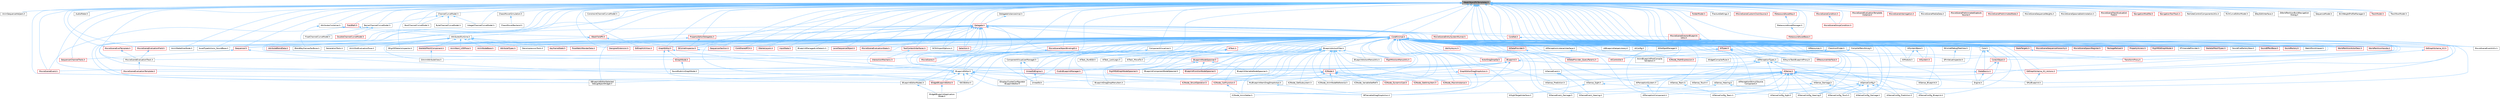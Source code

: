 digraph "WeakObjectPtrTemplates.h"
{
 // INTERACTIVE_SVG=YES
 // LATEX_PDF_SIZE
  bgcolor="transparent";
  edge [fontname=Helvetica,fontsize=10,labelfontname=Helvetica,labelfontsize=10];
  node [fontname=Helvetica,fontsize=10,shape=box,height=0.2,width=0.4];
  Node1 [id="Node000001",label="WeakObjectPtrTemplates.h",height=0.2,width=0.4,color="gray40", fillcolor="grey60", style="filled", fontcolor="black",tooltip=" "];
  Node1 -> Node2 [id="edge1_Node000001_Node000002",dir="back",color="steelblue1",style="solid",tooltip=" "];
  Node2 [id="Node000002",label="AnimSequenceHelpers.h",height=0.2,width=0.4,color="grey40", fillcolor="white", style="filled",URL="$dd/d12/AnimSequenceHelpers_8h.html",tooltip=" "];
  Node1 -> Node3 [id="edge2_Node000001_Node000003",dir="back",color="steelblue1",style="solid",tooltip=" "];
  Node3 [id="Node000003",label="AnimStateAliasNode.h",height=0.2,width=0.4,color="grey40", fillcolor="white", style="filled",URL="$d1/dd2/AnimStateAliasNode_8h.html",tooltip=" "];
  Node1 -> Node4 [id="edge3_Node000001_Node000004",dir="back",color="steelblue1",style="solid",tooltip=" "];
  Node4 [id="Node000004",label="AssetTypeActions_SoundBase.h",height=0.2,width=0.4,color="grey40", fillcolor="white", style="filled",URL="$db/d4e/AssetTypeActions__SoundBase_8h.html",tooltip=" "];
  Node1 -> Node5 [id="edge4_Node000001_Node000005",dir="back",color="steelblue1",style="solid",tooltip=" "];
  Node5 [id="Node000005",label="AttributesContainer.h",height=0.2,width=0.4,color="grey40", fillcolor="white", style="filled",URL="$d7/db7/AttributesContainer_8h.html",tooltip=" "];
  Node5 -> Node6 [id="edge5_Node000005_Node000006",dir="back",color="steelblue1",style="solid",tooltip=" "];
  Node6 [id="Node000006",label="AttributesRuntime.h",height=0.2,width=0.4,color="grey40", fillcolor="white", style="filled",URL="$dc/dc1/AttributesRuntime_8h.html",tooltip=" "];
  Node6 -> Node7 [id="edge6_Node000006_Node000007",dir="back",color="steelblue1",style="solid",tooltip=" "];
  Node7 [id="Node000007",label="AnimNext_LODPose.h",height=0.2,width=0.4,color="red", fillcolor="#FFF0F0", style="filled",URL="$d7/d76/AnimNext__LODPose_8h.html",tooltip=" "];
  Node6 -> Node11 [id="edge7_Node000006_Node000011",dir="back",color="steelblue1",style="solid",tooltip=" "];
  Node11 [id="Node000011",label="AnimNodeBase.h",height=0.2,width=0.4,color="red", fillcolor="#FFF0F0", style="filled",URL="$d9/dce/AnimNodeBase_8h.html",tooltip=" "];
  Node6 -> Node140 [id="edge8_Node000006_Node000140",dir="back",color="steelblue1",style="solid",tooltip=" "];
  Node140 [id="Node000140",label="AnimSlotEvaluationPose.h",height=0.2,width=0.4,color="grey40", fillcolor="white", style="filled",URL="$db/d61/AnimSlotEvaluationPose_8h.html",tooltip=" "];
  Node6 -> Node141 [id="edge9_Node000006_Node000141",dir="back",color="steelblue1",style="solid",tooltip=" "];
  Node141 [id="Node000141",label="AttributeBlendData.h",height=0.2,width=0.4,color="red", fillcolor="#FFF0F0", style="filled",URL="$df/df5/AttributeBlendData_8h.html",tooltip=" "];
  Node6 -> Node143 [id="edge10_Node000006_Node000143",dir="back",color="steelblue1",style="solid",tooltip=" "];
  Node143 [id="Node000143",label="AttributeTypes.h",height=0.2,width=0.4,color="red", fillcolor="#FFF0F0", style="filled",URL="$db/d70/AttributeTypes_8h.html",tooltip=" "];
  Node6 -> Node145 [id="edge11_Node000006_Node000145",dir="back",color="steelblue1",style="solid",tooltip=" "];
  Node145 [id="Node000145",label="DecompressionTools.h",height=0.2,width=0.4,color="grey40", fillcolor="white", style="filled",URL="$db/dae/DecompressionTools_8h.html",tooltip=" "];
  Node6 -> Node146 [id="edge12_Node000006_Node000146",dir="back",color="steelblue1",style="solid",tooltip=" "];
  Node146 [id="Node000146",label="GenerationTools.h",height=0.2,width=0.4,color="grey40", fillcolor="white", style="filled",URL="$d9/d81/GenerationTools_8h.html",tooltip=" "];
  Node6 -> Node147 [id="edge13_Node000006_Node000147",dir="back",color="steelblue1",style="solid",tooltip=" "];
  Node147 [id="Node000147",label="KeyframeState.h",height=0.2,width=0.4,color="red", fillcolor="#FFF0F0", style="filled",URL="$d3/dcd/KeyframeState_8h.html",tooltip=" "];
  Node6 -> Node155 [id="edge14_Node000006_Node000155",dir="back",color="steelblue1",style="solid",tooltip=" "];
  Node155 [id="Node000155",label="PoseWatchRenderData.h",height=0.2,width=0.4,color="red", fillcolor="#FFF0F0", style="filled",URL="$dc/d03/PoseWatchRenderData_8h.html",tooltip=" "];
  Node6 -> Node156 [id="edge15_Node000006_Node000156",dir="back",color="steelblue1",style="solid",tooltip=" "];
  Node156 [id="Node000156",label="SAnimAttributeView.h",height=0.2,width=0.4,color="grey40", fillcolor="white", style="filled",URL="$df/d42/SAnimAttributeView_8h.html",tooltip=" "];
  Node6 -> Node157 [id="edge16_Node000006_Node000157",dir="back",color="steelblue1",style="solid",tooltip=" "];
  Node157 [id="Node000157",label="SkeletalMeshComponent.h",height=0.2,width=0.4,color="red", fillcolor="#FFF0F0", style="filled",URL="$d8/db5/SkeletalMeshComponent_8h.html",tooltip=" "];
  Node157 -> Node156 [id="edge17_Node000157_Node000156",dir="back",color="steelblue1",style="solid",tooltip=" "];
  Node5 -> Node212 [id="edge18_Node000005_Node000212",dir="back",color="steelblue1",style="solid",tooltip=" "];
  Node212 [id="Node000212",label="BlendKeyframesPerBone.h",height=0.2,width=0.4,color="grey40", fillcolor="white", style="filled",URL="$d0/d52/BlendKeyframesPerBone_8h.html",tooltip=" "];
  Node1 -> Node6 [id="edge19_Node000001_Node000006",dir="back",color="steelblue1",style="solid",tooltip=" "];
  Node1 -> Node213 [id="edge20_Node000001_Node000213",dir="back",color="steelblue1",style="solid",tooltip=" "];
  Node213 [id="Node000213",label="AudioMeter.h",height=0.2,width=0.4,color="grey40", fillcolor="white", style="filled",URL="$de/db0/AudioMeter_8h.html",tooltip=" "];
  Node1 -> Node214 [id="edge21_Node000001_Node000214",dir="back",color="steelblue1",style="solid",tooltip=" "];
  Node214 [id="Node000214",label="BPVariableDragDropAction.h",height=0.2,width=0.4,color="grey40", fillcolor="white", style="filled",URL="$dd/d23/BPVariableDragDropAction_8h.html",tooltip=" "];
  Node1 -> Node215 [id="edge22_Node000001_Node000215",dir="back",color="steelblue1",style="solid",tooltip=" "];
  Node215 [id="Node000215",label="BezierChannelCurveModel.h",height=0.2,width=0.4,color="grey40", fillcolor="white", style="filled",URL="$d3/d63/BezierChannelCurveModel_8h.html",tooltip=" "];
  Node215 -> Node216 [id="edge23_Node000215_Node000216",dir="back",color="steelblue1",style="solid",tooltip=" "];
  Node216 [id="Node000216",label="DoubleChannelCurveModel.h",height=0.2,width=0.4,color="red", fillcolor="#FFF0F0", style="filled",URL="$d1/d5b/DoubleChannelCurveModel_8h.html",tooltip=" "];
  Node215 -> Node218 [id="edge24_Node000215_Node000218",dir="back",color="steelblue1",style="solid",tooltip=" "];
  Node218 [id="Node000218",label="FloatChannelCurveModel.h",height=0.2,width=0.4,color="grey40", fillcolor="white", style="filled",URL="$d0/d27/FloatChannelCurveModel_8h.html",tooltip=" "];
  Node1 -> Node219 [id="edge25_Node000001_Node000219",dir="back",color="steelblue1",style="solid",tooltip=" "];
  Node219 [id="Node000219",label="BlueprintActionFilter.h",height=0.2,width=0.4,color="grey40", fillcolor="white", style="filled",URL="$d5/d2a/BlueprintActionFilter_8h.html",tooltip=" "];
  Node219 -> Node220 [id="edge26_Node000219_Node000220",dir="back",color="steelblue1",style="solid",tooltip=" "];
  Node220 [id="Node000220",label="BlueprintActionMenuUtils.h",height=0.2,width=0.4,color="grey40", fillcolor="white", style="filled",URL="$d3/dad/BlueprintActionMenuUtils_8h.html",tooltip=" "];
  Node219 -> Node221 [id="edge27_Node000219_Node000221",dir="back",color="steelblue1",style="solid",tooltip=" "];
  Node221 [id="Node000221",label="BlueprintComponentNodeSpawner.h",height=0.2,width=0.4,color="grey40", fillcolor="white", style="filled",URL="$d2/d98/BlueprintComponentNodeSpawner_8h.html",tooltip=" "];
  Node219 -> Node222 [id="edge28_Node000219_Node000222",dir="back",color="steelblue1",style="solid",tooltip=" "];
  Node222 [id="Node000222",label="BlueprintDragDropMenuItem.h",height=0.2,width=0.4,color="grey40", fillcolor="white", style="filled",URL="$dc/deb/BlueprintDragDropMenuItem_8h.html",tooltip=" "];
  Node219 -> Node223 [id="edge29_Node000219_Node000223",dir="back",color="steelblue1",style="solid",tooltip=" "];
  Node223 [id="Node000223",label="BlueprintFunctionNodeSpawner.h",height=0.2,width=0.4,color="red", fillcolor="#FFF0F0", style="filled",URL="$d0/d59/BlueprintFunctionNodeSpawner_8h.html",tooltip=" "];
  Node219 -> Node225 [id="edge30_Node000219_Node000225",dir="back",color="steelblue1",style="solid",tooltip=" "];
  Node225 [id="Node000225",label="BlueprintNodeSpawner.h",height=0.2,width=0.4,color="red", fillcolor="#FFF0F0", style="filled",URL="$d1/de9/BlueprintNodeSpawner_8h.html",tooltip=" "];
  Node225 -> Node221 [id="edge31_Node000225_Node000221",dir="back",color="steelblue1",style="solid",tooltip=" "];
  Node225 -> Node223 [id="edge32_Node000225_Node000223",dir="back",color="steelblue1",style="solid",tooltip=" "];
  Node225 -> Node233 [id="edge33_Node000225_Node000233",dir="back",color="steelblue1",style="solid",tooltip=" "];
  Node233 [id="Node000233",label="BlueprintVariableNodeSpawner.h",height=0.2,width=0.4,color="grey40", fillcolor="white", style="filled",URL="$db/dba/BlueprintVariableNodeSpawner_8h.html",tooltip=" "];
  Node225 -> Node235 [id="edge34_Node000225_Node000235",dir="back",color="steelblue1",style="solid",tooltip=" "];
  Node235 [id="Node000235",label="RigVMEdGraphNodeSpawner.h",height=0.2,width=0.4,color="red", fillcolor="#FFF0F0", style="filled",URL="$d4/d8b/RigVMEdGraphNodeSpawner_8h.html",tooltip=" "];
  Node219 -> Node233 [id="edge35_Node000219_Node000233",dir="back",color="steelblue1",style="solid",tooltip=" "];
  Node219 -> Node243 [id="edge36_Node000219_Node000243",dir="back",color="steelblue1",style="solid",tooltip=" "];
  Node243 [id="Node000243",label="K2Node.h",height=0.2,width=0.4,color="red", fillcolor="#FFF0F0", style="filled",URL="$d5/d94/K2Node_8h.html",tooltip=" "];
  Node243 -> Node106 [id="edge37_Node000243_Node000106",dir="back",color="steelblue1",style="solid",tooltip=" "];
  Node106 [id="Node000106",label="K2Node_AnimNodeReference.h",height=0.2,width=0.4,color="grey40", fillcolor="white", style="filled",URL="$d2/d81/K2Node__AnimNodeReference_8h.html",tooltip=" "];
  Node243 -> Node258 [id="edge38_Node000243_Node000258",dir="back",color="steelblue1",style="solid",tooltip=" "];
  Node258 [id="Node000258",label="K2Node_CallFunction.h",height=0.2,width=0.4,color="red", fillcolor="#FFF0F0", style="filled",URL="$d5/d5f/K2Node__CallFunction_8h.html",tooltip=" "];
  Node258 -> Node261 [id="edge39_Node000258_Node000261",dir="back",color="steelblue1",style="solid",tooltip=" "];
  Node261 [id="Node000261",label="K2Node_AnimGetter.h",height=0.2,width=0.4,color="grey40", fillcolor="white", style="filled",URL="$dc/d9a/K2Node__AnimGetter_8h.html",tooltip=" "];
  Node243 -> Node288 [id="edge40_Node000243_Node000288",dir="back",color="steelblue1",style="solid",tooltip=" "];
  Node288 [id="Node000288",label="K2Node_DynamicCast.h",height=0.2,width=0.4,color="red", fillcolor="#FFF0F0", style="filled",URL="$dc/d1c/K2Node__DynamicCast_8h.html",tooltip=" "];
  Node243 -> Node332 [id="edge41_Node000243_Node000332",dir="back",color="steelblue1",style="solid",tooltip=" "];
  Node332 [id="Node000332",label="K2Node_GetArrayItem.h",height=0.2,width=0.4,color="red", fillcolor="#FFF0F0", style="filled",URL="$df/db6/K2Node__GetArrayItem_8h.html",tooltip=" "];
  Node243 -> Node339 [id="edge42_Node000243_Node000339",dir="back",color="steelblue1",style="solid",tooltip=" "];
  Node339 [id="Node000339",label="K2Node_GetSubsystem.h",height=0.2,width=0.4,color="grey40", fillcolor="white", style="filled",URL="$d6/d44/K2Node__GetSubsystem_8h.html",tooltip=" "];
  Node243 -> Node323 [id="edge43_Node000243_Node000323",dir="back",color="steelblue1",style="solid",tooltip=" "];
  Node323 [id="Node000323",label="K2Node_MacroInstance.h",height=0.2,width=0.4,color="red", fillcolor="#FFF0F0", style="filled",URL="$d1/d45/K2Node__MacroInstance_8h.html",tooltip=" "];
  Node243 -> Node363 [id="edge44_Node000243_Node000363",dir="back",color="steelblue1",style="solid",tooltip=" "];
  Node363 [id="Node000363",label="K2Node_StructOperation.h",height=0.2,width=0.4,color="red", fillcolor="#FFF0F0", style="filled",URL="$d1/d1c/K2Node__StructOperation_8h.html",tooltip=" "];
  Node243 -> Node377 [id="edge45_Node000243_Node000377",dir="back",color="steelblue1",style="solid",tooltip=" "];
  Node377 [id="Node000377",label="K2Node_VariableSetRef.h",height=0.2,width=0.4,color="grey40", fillcolor="white", style="filled",URL="$dc/de5/K2Node__VariableSetRef_8h.html",tooltip=" "];
  Node219 -> Node261 [id="edge46_Node000219_Node000261",dir="back",color="steelblue1",style="solid",tooltip=" "];
  Node219 -> Node106 [id="edge47_Node000219_Node000106",dir="back",color="steelblue1",style="solid",tooltip=" "];
  Node219 -> Node258 [id="edge48_Node000219_Node000258",dir="back",color="steelblue1",style="solid",tooltip=" "];
  Node219 -> Node288 [id="edge49_Node000219_Node000288",dir="back",color="steelblue1",style="solid",tooltip=" "];
  Node219 -> Node332 [id="edge50_Node000219_Node000332",dir="back",color="steelblue1",style="solid",tooltip=" "];
  Node219 -> Node339 [id="edge51_Node000219_Node000339",dir="back",color="steelblue1",style="solid",tooltip=" "];
  Node219 -> Node323 [id="edge52_Node000219_Node000323",dir="back",color="steelblue1",style="solid",tooltip=" "];
  Node219 -> Node363 [id="edge53_Node000219_Node000363",dir="back",color="steelblue1",style="solid",tooltip=" "];
  Node219 -> Node377 [id="edge54_Node000219_Node000377",dir="back",color="steelblue1",style="solid",tooltip=" "];
  Node219 -> Node378 [id="edge55_Node000219_Node000378",dir="back",color="steelblue1",style="solid",tooltip=" "];
  Node378 [id="Node000378",label="RigVMActionMenuUtils.h",height=0.2,width=0.4,color="red", fillcolor="#FFF0F0", style="filled",URL="$dd/d72/RigVMActionMenuUtils_8h.html",tooltip=" "];
  Node219 -> Node235 [id="edge56_Node000219_Node000235",dir="back",color="steelblue1",style="solid",tooltip=" "];
  Node1 -> Node292 [id="edge57_Node000001_Node000292",dir="back",color="steelblue1",style="solid",tooltip=" "];
  Node292 [id="Node000292",label="BlueprintEditor.h",height=0.2,width=0.4,color="grey40", fillcolor="white", style="filled",URL="$df/d7d/BlueprintEditor_8h.html",tooltip=" "];
  Node292 -> Node214 [id="edge58_Node000292_Node000214",dir="back",color="steelblue1",style="solid",tooltip=" "];
  Node292 -> Node222 [id="edge59_Node000292_Node000222",dir="back",color="steelblue1",style="solid",tooltip=" "];
  Node292 -> Node293 [id="edge60_Node000292_Node000293",dir="back",color="steelblue1",style="solid",tooltip=" "];
  Node293 [id="Node000293",label="BlueprintEditorModes.h",height=0.2,width=0.4,color="grey40", fillcolor="white", style="filled",URL="$d9/d70/BlueprintEditorModes_8h.html",tooltip=" "];
  Node293 -> Node294 [id="edge61_Node000293_Node000294",dir="back",color="steelblue1",style="solid",tooltip=" "];
  Node294 [id="Node000294",label="WidgetBlueprintApplication\lMode.h",height=0.2,width=0.4,color="grey40", fillcolor="white", style="filled",URL="$d3/d40/WidgetBlueprintApplicationMode_8h.html",tooltip=" "];
  Node292 -> Node295 [id="edge62_Node000292_Node000295",dir="back",color="steelblue1",style="solid",tooltip=" "];
  Node295 [id="Node000295",label="IDisplayClusterConfigurator\lBlueprintEditor.h",height=0.2,width=0.4,color="grey40", fillcolor="white", style="filled",URL="$dd/d4b/IDisplayClusterConfiguratorBlueprintEditor_8h.html",tooltip=" "];
  Node292 -> Node296 [id="edge63_Node000292_Node000296",dir="back",color="steelblue1",style="solid",tooltip=" "];
  Node296 [id="Node000296",label="MyBlueprintItemDragDropAction.h",height=0.2,width=0.4,color="grey40", fillcolor="white", style="filled",URL="$da/d11/MyBlueprintItemDragDropAction_8h.html",tooltip=" "];
  Node296 -> Node214 [id="edge64_Node000296_Node000214",dir="back",color="steelblue1",style="solid",tooltip=" "];
  Node292 -> Node297 [id="edge65_Node000292_Node000297",dir="back",color="steelblue1",style="solid",tooltip=" "];
  Node297 [id="Node000297",label="SBlueprintEditorSelected\lDebugObjectWidget.h",height=0.2,width=0.4,color="grey40", fillcolor="white", style="filled",URL="$de/d6c/SBlueprintEditorSelectedDebugObjectWidget_8h.html",tooltip=" "];
  Node292 -> Node298 [id="edge66_Node000292_Node000298",dir="back",color="steelblue1",style="solid",tooltip=" "];
  Node298 [id="Node000298",label="SMyBlueprint.h",height=0.2,width=0.4,color="grey40", fillcolor="white", style="filled",URL="$d3/d34/SMyBlueprint_8h.html",tooltip=" "];
  Node292 -> Node299 [id="edge67_Node000292_Node000299",dir="back",color="steelblue1",style="solid",tooltip=" "];
  Node299 [id="Node000299",label="SSCSEditor.h",height=0.2,width=0.4,color="grey40", fillcolor="white", style="filled",URL="$d0/d2e/SSCSEditor_8h.html",tooltip=" "];
  Node292 -> Node300 [id="edge68_Node000292_Node000300",dir="back",color="steelblue1",style="solid",tooltip=" "];
  Node300 [id="Node000300",label="WidgetBlueprintEditor.h",height=0.2,width=0.4,color="red", fillcolor="#FFF0F0", style="filled",URL="$d6/d04/WidgetBlueprintEditor_8h.html",tooltip=" "];
  Node300 -> Node294 [id="edge69_Node000300_Node000294",dir="back",color="steelblue1",style="solid",tooltip=" "];
  Node1 -> Node293 [id="edge70_Node000001_Node000293",dir="back",color="steelblue1",style="solid",tooltip=" "];
  Node1 -> Node379 [id="edge71_Node000001_Node000379",dir="back",color="steelblue1",style="solid",tooltip=" "];
  Node379 [id="Node000379",label="BlueprintManagedListDetails.h",height=0.2,width=0.4,color="grey40", fillcolor="white", style="filled",URL="$da/d22/BlueprintManagedListDetails_8h.html",tooltip=" "];
  Node1 -> Node380 [id="edge72_Node000001_Node000380",dir="back",color="steelblue1",style="solid",tooltip=" "];
  Node380 [id="Node000380",label="BoolChannelCurveModel.h",height=0.2,width=0.4,color="grey40", fillcolor="white", style="filled",URL="$d0/d51/BoolChannelCurveModel_8h.html",tooltip=" "];
  Node1 -> Node381 [id="edge73_Node000001_Node000381",dir="back",color="steelblue1",style="solid",tooltip=" "];
  Node381 [id="Node000381",label="ChannelCurveModel.h",height=0.2,width=0.4,color="grey40", fillcolor="white", style="filled",URL="$de/dfa/ChannelCurveModel_8h.html",tooltip=" "];
  Node381 -> Node215 [id="edge74_Node000381_Node000215",dir="back",color="steelblue1",style="solid",tooltip=" "];
  Node381 -> Node380 [id="edge75_Node000381_Node000380",dir="back",color="steelblue1",style="solid",tooltip=" "];
  Node381 -> Node382 [id="edge76_Node000381_Node000382",dir="back",color="steelblue1",style="solid",tooltip=" "];
  Node382 [id="Node000382",label="ByteChannelCurveModel.h",height=0.2,width=0.4,color="grey40", fillcolor="white", style="filled",URL="$d8/d3d/ByteChannelCurveModel_8h.html",tooltip=" "];
  Node381 -> Node383 [id="edge77_Node000381_Node000383",dir="back",color="steelblue1",style="solid",tooltip=" "];
  Node383 [id="Node000383",label="IntegerChannelCurveModel.h",height=0.2,width=0.4,color="grey40", fillcolor="white", style="filled",URL="$df/d26/IntegerChannelCurveModel_8h.html",tooltip=" "];
  Node1 -> Node384 [id="edge78_Node000001_Node000384",dir="back",color="steelblue1",style="solid",tooltip=" "];
  Node384 [id="Node000384",label="ChaosMoverSimulation.h",height=0.2,width=0.4,color="grey40", fillcolor="white", style="filled",URL="$d4/d18/ChaosMoverSimulation_8h.html",tooltip=" "];
  Node384 -> Node385 [id="edge79_Node000384_Node000385",dir="back",color="steelblue1",style="solid",tooltip=" "];
  Node385 [id="Node000385",label="ChaosMoverBackend.h",height=0.2,width=0.4,color="grey40", fillcolor="white", style="filled",URL="$de/d0f/ChaosMoverBackend_8h.html",tooltip=" "];
  Node1 -> Node386 [id="edge80_Node000001_Node000386",dir="back",color="steelblue1",style="solid",tooltip=" "];
  Node386 [id="Node000386",label="ClassIconFinder.h",height=0.2,width=0.4,color="grey40", fillcolor="white", style="filled",URL="$dc/d62/ClassIconFinder_8h.html",tooltip=" "];
  Node386 -> Node387 [id="edge81_Node000386_Node000387",dir="back",color="steelblue1",style="solid",tooltip=" "];
  Node387 [id="Node000387",label="ActorDragDropOp.h",height=0.2,width=0.4,color="red", fillcolor="#FFF0F0", style="filled",URL="$dd/d1a/ActorDragDropOp_8h.html",tooltip=" "];
  Node1 -> Node389 [id="edge82_Node000001_Node000389",dir="back",color="steelblue1",style="solid",tooltip=" "];
  Node389 [id="Node000389",label="CompilerResultsLog.h",height=0.2,width=0.4,color="grey40", fillcolor="white", style="filled",URL="$dc/d68/CompilerResultsLog_8h.html",tooltip=" "];
  Node389 -> Node14 [id="edge83_Node000389_Node000014",dir="back",color="steelblue1",style="solid",tooltip=" "];
  Node14 [id="Node000014",label="AnimBlueprintPostCompile\lValidation.h",height=0.2,width=0.4,color="grey40", fillcolor="white", style="filled",URL="$de/d1b/AnimBlueprintPostCompileValidation_8h.html",tooltip=" "];
  Node389 -> Node390 [id="edge84_Node000389_Node000390",dir="back",color="steelblue1",style="solid",tooltip=" "];
  Node390 [id="Node000390",label="Blueprint.h",height=0.2,width=0.4,color="red", fillcolor="#FFF0F0", style="filled",URL="$d8/d4d/Blueprint_8h.html",tooltip=" "];
  Node390 -> Node214 [id="edge85_Node000390_Node000214",dir="back",color="steelblue1",style="solid",tooltip=" "];
  Node390 -> Node292 [id="edge86_Node000390_Node000292",dir="back",color="steelblue1",style="solid",tooltip=" "];
  Node390 -> Node233 [id="edge87_Node000390_Node000233",dir="back",color="steelblue1",style="solid",tooltip=" "];
  Node390 -> Node414 [id="edge88_Node000390_Node000414",dir="back",color="steelblue1",style="solid",tooltip=" "];
  Node414 [id="Node000414",label="EdGraphSchema_K2_Actions.h",height=0.2,width=0.4,color="red", fillcolor="#FFF0F0", style="filled",URL="$d8/d9c/EdGraphSchema__K2__Actions_8h.html",tooltip=" "];
  Node414 -> Node298 [id="edge89_Node000414_Node000298",dir="back",color="steelblue1",style="solid",tooltip=" "];
  Node390 -> Node107 [id="edge90_Node000390_Node000107",dir="back",color="steelblue1",style="solid",tooltip=" "];
  Node107 [id="Node000107",label="Engine.h",height=0.2,width=0.4,color="grey40", fillcolor="white", style="filled",URL="$d1/d34/Public_2Engine_8h.html",tooltip=" "];
  Node390 -> Node439 [id="edge91_Node000390_Node000439",dir="back",color="steelblue1",style="solid",tooltip=" "];
  Node439 [id="Node000439",label="FindInBlueprintManager.h",height=0.2,width=0.4,color="red", fillcolor="#FFF0F0", style="filled",URL="$db/d3b/FindInBlueprintManager_8h.html",tooltip=" "];
  Node390 -> Node243 [id="edge92_Node000390_Node000243",dir="back",color="steelblue1",style="solid",tooltip=" "];
  Node390 -> Node452 [id="edge93_Node000390_Node000452",dir="back",color="steelblue1",style="solid",tooltip=" "];
  Node452 [id="Node000452",label="MovieSceneEvent.h",height=0.2,width=0.4,color="red", fillcolor="#FFF0F0", style="filled",URL="$dc/d97/MovieSceneEvent_8h.html",tooltip=" "];
  Node390 -> Node296 [id="edge94_Node000390_Node000296",dir="back",color="steelblue1",style="solid",tooltip=" "];
  Node389 -> Node322 [id="edge95_Node000389_Node000322",dir="back",color="steelblue1",style="solid",tooltip=" "];
  Node322 [id="Node000322",label="K2Node_MathExpression.h",height=0.2,width=0.4,color="red", fillcolor="#FFF0F0", style="filled",URL="$d4/de7/K2Node__MathExpression_8h.html",tooltip=" "];
  Node389 -> Node474 [id="edge96_Node000389_Node000474",dir="back",color="steelblue1",style="solid",tooltip=" "];
  Node474 [id="Node000474",label="WidgetCompilerRule.h",height=0.2,width=0.4,color="grey40", fillcolor="white", style="filled",URL="$d0/d78/WidgetCompilerRule_8h.html",tooltip=" "];
  Node1 -> Node475 [id="edge97_Node000001_Node000475",dir="back",color="steelblue1",style="solid",tooltip=" "];
  Node475 [id="Node000475",label="ComponentVisualizer.h",height=0.2,width=0.4,color="grey40", fillcolor="white", style="filled",URL="$d3/d9b/ComponentVisualizer_8h.html",tooltip=" "];
  Node475 -> Node476 [id="edge98_Node000475_Node000476",dir="back",color="steelblue1",style="solid",tooltip=" "];
  Node476 [id="Node000476",label="ComponentVisualizerManager.h",height=0.2,width=0.4,color="grey40", fillcolor="white", style="filled",URL="$d5/d81/ComponentVisualizerManager_8h.html",tooltip=" "];
  Node476 -> Node163 [id="edge99_Node000476_Node000163",dir="back",color="steelblue1",style="solid",tooltip=" "];
  Node163 [id="Node000163",label="UnrealEd.h",height=0.2,width=0.4,color="grey40", fillcolor="white", style="filled",URL="$d2/d5f/UnrealEd_8h.html",tooltip=" "];
  Node476 -> Node477 [id="edge100_Node000476_Node000477",dir="back",color="steelblue1",style="solid",tooltip=" "];
  Node477 [id="Node000477",label="UnrealEdEngine.h",height=0.2,width=0.4,color="red", fillcolor="#FFF0F0", style="filled",URL="$d2/d51/UnrealEdEngine_8h.html",tooltip=" "];
  Node477 -> Node163 [id="edge101_Node000477_Node000163",dir="back",color="steelblue1",style="solid",tooltip=" "];
  Node475 -> Node163 [id="edge102_Node000475_Node000163",dir="back",color="steelblue1",style="solid",tooltip=" "];
  Node475 -> Node477 [id="edge103_Node000475_Node000477",dir="back",color="steelblue1",style="solid",tooltip=" "];
  Node1 -> Node479 [id="edge104_Node000001_Node000479",dir="back",color="steelblue1",style="solid",tooltip=" "];
  Node479 [id="Node000479",label="ConstraintChannelCurveModel.h",height=0.2,width=0.4,color="grey40", fillcolor="white", style="filled",URL="$d9/d5f/ConstraintChannelCurveModel_8h.html",tooltip=" "];
  Node1 -> Node480 [id="edge105_Node000001_Node000480",dir="back",color="steelblue1",style="solid",tooltip=" "];
  Node480 [id="Node000480",label="Core.h",height=0.2,width=0.4,color="grey40", fillcolor="white", style="filled",URL="$d6/dd7/Core_8h.html",tooltip=" "];
  Node480 -> Node481 [id="edge106_Node000480_Node000481",dir="back",color="steelblue1",style="solid",tooltip=" "];
  Node481 [id="Node000481",label="CoreUObject.h",height=0.2,width=0.4,color="red", fillcolor="#FFF0F0", style="filled",URL="$d0/ded/CoreUObject_8h.html",tooltip=" "];
  Node481 -> Node107 [id="edge107_Node000481_Node000107",dir="back",color="steelblue1",style="solid",tooltip=" "];
  Node481 -> Node482 [id="edge108_Node000481_Node000482",dir="back",color="steelblue1",style="solid",tooltip=" "];
  Node482 [id="Node000482",label="SlateBasics.h",height=0.2,width=0.4,color="red", fillcolor="#FFF0F0", style="filled",URL="$da/d2f/SlateBasics_8h.html",tooltip=" "];
  Node482 -> Node107 [id="edge109_Node000482_Node000107",dir="back",color="steelblue1",style="solid",tooltip=" "];
  Node482 -> Node163 [id="edge110_Node000482_Node000163",dir="back",color="steelblue1",style="solid",tooltip=" "];
  Node480 -> Node107 [id="edge111_Node000480_Node000107",dir="back",color="steelblue1",style="solid",tooltip=" "];
  Node480 -> Node482 [id="edge112_Node000480_Node000482",dir="back",color="steelblue1",style="solid",tooltip=" "];
  Node1 -> Node486 [id="edge113_Node000001_Node000486",dir="back",color="steelblue1",style="solid",tooltip=" "];
  Node486 [id="Node000486",label="CoreMinimal.h",height=0.2,width=0.4,color="red", fillcolor="#FFF0F0", style="filled",URL="$d7/d67/CoreMinimal_8h.html",tooltip=" "];
  Node486 -> Node487 [id="edge114_Node000486_Node000487",dir="back",color="steelblue1",style="solid",tooltip=" "];
  Node487 [id="Node000487",label="AIAsyncTaskBlueprintProxy.h",height=0.2,width=0.4,color="grey40", fillcolor="white", style="filled",URL="$db/d07/AIAsyncTaskBlueprintProxy_8h.html",tooltip=" "];
  Node486 -> Node488 [id="edge115_Node000486_Node000488",dir="back",color="steelblue1",style="solid",tooltip=" "];
  Node488 [id="Node000488",label="AIBlueprintHelperLibrary.h",height=0.2,width=0.4,color="grey40", fillcolor="white", style="filled",URL="$dc/d00/AIBlueprintHelperLibrary_8h.html",tooltip=" "];
  Node486 -> Node489 [id="edge116_Node000486_Node000489",dir="back",color="steelblue1",style="solid",tooltip=" "];
  Node489 [id="Node000489",label="AIConfig.h",height=0.2,width=0.4,color="grey40", fillcolor="white", style="filled",URL="$da/da3/AIConfig_8h.html",tooltip=" "];
  Node486 -> Node490 [id="edge117_Node000486_Node000490",dir="back",color="steelblue1",style="solid",tooltip=" "];
  Node490 [id="Node000490",label="AIController.h",height=0.2,width=0.4,color="red", fillcolor="#FFF0F0", style="filled",URL="$d7/dd8/AIController_8h.html",tooltip=" "];
  Node486 -> Node493 [id="edge118_Node000486_Node000493",dir="back",color="steelblue1",style="solid",tooltip=" "];
  Node493 [id="Node000493",label="AIDataProvider.h",height=0.2,width=0.4,color="red", fillcolor="#FFF0F0", style="filled",URL="$dd/d5b/AIDataProvider_8h.html",tooltip=" "];
  Node493 -> Node494 [id="edge119_Node000493_Node000494",dir="back",color="steelblue1",style="solid",tooltip=" "];
  Node494 [id="Node000494",label="AIDataProvider_QueryParams.h",height=0.2,width=0.4,color="red", fillcolor="#FFF0F0", style="filled",URL="$d3/dd9/AIDataProvider__QueryParams_8h.html",tooltip=" "];
  Node486 -> Node494 [id="edge120_Node000486_Node000494",dir="back",color="steelblue1",style="solid",tooltip=" "];
  Node486 -> Node504 [id="edge121_Node000486_Node000504",dir="back",color="steelblue1",style="solid",tooltip=" "];
  Node504 [id="Node000504",label="AIHotSpotManager.h",height=0.2,width=0.4,color="grey40", fillcolor="white", style="filled",URL="$da/d1d/AIHotSpotManager_8h.html",tooltip=" "];
  Node486 -> Node505 [id="edge122_Node000486_Node000505",dir="back",color="steelblue1",style="solid",tooltip=" "];
  Node505 [id="Node000505",label="AIModule.h",height=0.2,width=0.4,color="grey40", fillcolor="white", style="filled",URL="$d9/df1/AIModule_8h.html",tooltip=" "];
  Node486 -> Node506 [id="edge123_Node000486_Node000506",dir="back",color="steelblue1",style="solid",tooltip=" "];
  Node506 [id="Node000506",label="AIPerceptionComponent.h",height=0.2,width=0.4,color="grey40", fillcolor="white", style="filled",URL="$d6/d0a/AIPerceptionComponent_8h.html",tooltip=" "];
  Node486 -> Node507 [id="edge124_Node000486_Node000507",dir="back",color="steelblue1",style="solid",tooltip=" "];
  Node507 [id="Node000507",label="AIPerceptionListenerInterface.h",height=0.2,width=0.4,color="grey40", fillcolor="white", style="filled",URL="$d4/dd7/AIPerceptionListenerInterface_8h.html",tooltip=" "];
  Node507 -> Node490 [id="edge125_Node000507_Node000490",dir="back",color="steelblue1",style="solid",tooltip=" "];
  Node486 -> Node508 [id="edge126_Node000486_Node000508",dir="back",color="steelblue1",style="solid",tooltip=" "];
  Node508 [id="Node000508",label="AIPerceptionStimuliSource\lComponent.h",height=0.2,width=0.4,color="grey40", fillcolor="white", style="filled",URL="$df/da3/AIPerceptionStimuliSourceComponent_8h.html",tooltip=" "];
  Node486 -> Node509 [id="edge127_Node000486_Node000509",dir="back",color="steelblue1",style="solid",tooltip=" "];
  Node509 [id="Node000509",label="AIPerceptionSystem.h",height=0.2,width=0.4,color="grey40", fillcolor="white", style="filled",URL="$d0/d08/AIPerceptionSystem_8h.html",tooltip=" "];
  Node509 -> Node506 [id="edge128_Node000509_Node000506",dir="back",color="steelblue1",style="solid",tooltip=" "];
  Node486 -> Node510 [id="edge129_Node000486_Node000510",dir="back",color="steelblue1",style="solid",tooltip=" "];
  Node510 [id="Node000510",label="AIPerceptionTypes.h",height=0.2,width=0.4,color="grey40", fillcolor="white", style="filled",URL="$de/d00/AIPerceptionTypes_8h.html",tooltip=" "];
  Node510 -> Node506 [id="edge130_Node000510_Node000506",dir="back",color="steelblue1",style="solid",tooltip=" "];
  Node510 -> Node509 [id="edge131_Node000510_Node000509",dir="back",color="steelblue1",style="solid",tooltip=" "];
  Node510 -> Node511 [id="edge132_Node000510_Node000511",dir="back",color="steelblue1",style="solid",tooltip=" "];
  Node511 [id="Node000511",label="AISense.h",height=0.2,width=0.4,color="red", fillcolor="#FFF0F0", style="filled",URL="$d3/dbd/AISense_8h.html",tooltip=" "];
  Node511 -> Node506 [id="edge133_Node000511_Node000506",dir="back",color="steelblue1",style="solid",tooltip=" "];
  Node511 -> Node508 [id="edge134_Node000511_Node000508",dir="back",color="steelblue1",style="solid",tooltip=" "];
  Node511 -> Node509 [id="edge135_Node000511_Node000509",dir="back",color="steelblue1",style="solid",tooltip=" "];
  Node511 -> Node512 [id="edge136_Node000511_Node000512",dir="back",color="steelblue1",style="solid",tooltip=" "];
  Node512 [id="Node000512",label="AISenseConfig.h",height=0.2,width=0.4,color="grey40", fillcolor="white", style="filled",URL="$d4/d73/AISenseConfig_8h.html",tooltip=" "];
  Node512 -> Node513 [id="edge137_Node000512_Node000513",dir="back",color="steelblue1",style="solid",tooltip=" "];
  Node513 [id="Node000513",label="AISenseConfig_Blueprint.h",height=0.2,width=0.4,color="grey40", fillcolor="white", style="filled",URL="$d7/ddf/AISenseConfig__Blueprint_8h.html",tooltip=" "];
  Node512 -> Node514 [id="edge138_Node000512_Node000514",dir="back",color="steelblue1",style="solid",tooltip=" "];
  Node514 [id="Node000514",label="AISenseConfig_Damage.h",height=0.2,width=0.4,color="grey40", fillcolor="white", style="filled",URL="$d4/d13/AISenseConfig__Damage_8h.html",tooltip=" "];
  Node512 -> Node515 [id="edge139_Node000512_Node000515",dir="back",color="steelblue1",style="solid",tooltip=" "];
  Node515 [id="Node000515",label="AISenseConfig_Hearing.h",height=0.2,width=0.4,color="grey40", fillcolor="white", style="filled",URL="$df/d81/AISenseConfig__Hearing_8h.html",tooltip=" "];
  Node512 -> Node516 [id="edge140_Node000512_Node000516",dir="back",color="steelblue1",style="solid",tooltip=" "];
  Node516 [id="Node000516",label="AISenseConfig_Prediction.h",height=0.2,width=0.4,color="grey40", fillcolor="white", style="filled",URL="$d2/d6e/AISenseConfig__Prediction_8h.html",tooltip=" "];
  Node512 -> Node517 [id="edge141_Node000512_Node000517",dir="back",color="steelblue1",style="solid",tooltip=" "];
  Node517 [id="Node000517",label="AISenseConfig_Sight.h",height=0.2,width=0.4,color="grey40", fillcolor="white", style="filled",URL="$d7/d17/AISenseConfig__Sight_8h.html",tooltip=" "];
  Node512 -> Node518 [id="edge142_Node000512_Node000518",dir="back",color="steelblue1",style="solid",tooltip=" "];
  Node518 [id="Node000518",label="AISenseConfig_Team.h",height=0.2,width=0.4,color="grey40", fillcolor="white", style="filled",URL="$dc/daf/AISenseConfig__Team_8h.html",tooltip=" "];
  Node512 -> Node519 [id="edge143_Node000512_Node000519",dir="back",color="steelblue1",style="solid",tooltip=" "];
  Node519 [id="Node000519",label="AISenseConfig_Touch.h",height=0.2,width=0.4,color="grey40", fillcolor="white", style="filled",URL="$df/d3a/AISenseConfig__Touch_8h.html",tooltip=" "];
  Node511 -> Node513 [id="edge144_Node000511_Node000513",dir="back",color="steelblue1",style="solid",tooltip=" "];
  Node511 -> Node514 [id="edge145_Node000511_Node000514",dir="back",color="steelblue1",style="solid",tooltip=" "];
  Node511 -> Node515 [id="edge146_Node000511_Node000515",dir="back",color="steelblue1",style="solid",tooltip=" "];
  Node511 -> Node516 [id="edge147_Node000511_Node000516",dir="back",color="steelblue1",style="solid",tooltip=" "];
  Node511 -> Node517 [id="edge148_Node000511_Node000517",dir="back",color="steelblue1",style="solid",tooltip=" "];
  Node511 -> Node518 [id="edge149_Node000511_Node000518",dir="back",color="steelblue1",style="solid",tooltip=" "];
  Node511 -> Node519 [id="edge150_Node000511_Node000519",dir="back",color="steelblue1",style="solid",tooltip=" "];
  Node511 -> Node520 [id="edge151_Node000511_Node000520",dir="back",color="steelblue1",style="solid",tooltip=" "];
  Node520 [id="Node000520",label="AISense_Blueprint.h",height=0.2,width=0.4,color="grey40", fillcolor="white", style="filled",URL="$d6/d30/AISense__Blueprint_8h.html",tooltip=" "];
  Node511 -> Node521 [id="edge152_Node000511_Node000521",dir="back",color="steelblue1",style="solid",tooltip=" "];
  Node521 [id="Node000521",label="AISense_Damage.h",height=0.2,width=0.4,color="grey40", fillcolor="white", style="filled",URL="$dd/d37/AISense__Damage_8h.html",tooltip=" "];
  Node521 -> Node514 [id="edge153_Node000521_Node000514",dir="back",color="steelblue1",style="solid",tooltip=" "];
  Node521 -> Node522 [id="edge154_Node000521_Node000522",dir="back",color="steelblue1",style="solid",tooltip=" "];
  Node522 [id="Node000522",label="AISenseEvent_Damage.h",height=0.2,width=0.4,color="grey40", fillcolor="white", style="filled",URL="$db/d23/AISenseEvent__Damage_8h.html",tooltip=" "];
  Node511 -> Node523 [id="edge155_Node000511_Node000523",dir="back",color="steelblue1",style="solid",tooltip=" "];
  Node523 [id="Node000523",label="AISense_Hearing.h",height=0.2,width=0.4,color="grey40", fillcolor="white", style="filled",URL="$dc/d03/AISense__Hearing_8h.html",tooltip=" "];
  Node523 -> Node515 [id="edge156_Node000523_Node000515",dir="back",color="steelblue1",style="solid",tooltip=" "];
  Node523 -> Node524 [id="edge157_Node000523_Node000524",dir="back",color="steelblue1",style="solid",tooltip=" "];
  Node524 [id="Node000524",label="AISenseEvent_Hearing.h",height=0.2,width=0.4,color="grey40", fillcolor="white", style="filled",URL="$df/d3a/AISenseEvent__Hearing_8h.html",tooltip=" "];
  Node511 -> Node525 [id="edge158_Node000511_Node000525",dir="back",color="steelblue1",style="solid",tooltip=" "];
  Node525 [id="Node000525",label="AISense_Prediction.h",height=0.2,width=0.4,color="grey40", fillcolor="white", style="filled",URL="$d4/de0/AISense__Prediction_8h.html",tooltip=" "];
  Node511 -> Node526 [id="edge159_Node000511_Node000526",dir="back",color="steelblue1",style="solid",tooltip=" "];
  Node526 [id="Node000526",label="AISense_Sight.h",height=0.2,width=0.4,color="grey40", fillcolor="white", style="filled",URL="$d7/d6f/AISense__Sight_8h.html",tooltip=" "];
  Node526 -> Node517 [id="edge160_Node000526_Node000517",dir="back",color="steelblue1",style="solid",tooltip=" "];
  Node526 -> Node527 [id="edge161_Node000526_Node000527",dir="back",color="steelblue1",style="solid",tooltip=" "];
  Node527 [id="Node000527",label="AISightTargetInterface.h",height=0.2,width=0.4,color="grey40", fillcolor="white", style="filled",URL="$d0/dd7/AISightTargetInterface_8h.html",tooltip=" "];
  Node511 -> Node528 [id="edge162_Node000511_Node000528",dir="back",color="steelblue1",style="solid",tooltip=" "];
  Node528 [id="Node000528",label="AISense_Team.h",height=0.2,width=0.4,color="grey40", fillcolor="white", style="filled",URL="$d7/d7a/AISense__Team_8h.html",tooltip=" "];
  Node528 -> Node518 [id="edge163_Node000528_Node000518",dir="back",color="steelblue1",style="solid",tooltip=" "];
  Node511 -> Node529 [id="edge164_Node000511_Node000529",dir="back",color="steelblue1",style="solid",tooltip=" "];
  Node529 [id="Node000529",label="AISense_Touch.h",height=0.2,width=0.4,color="grey40", fillcolor="white", style="filled",URL="$d6/db4/AISense__Touch_8h.html",tooltip=" "];
  Node510 -> Node512 [id="edge165_Node000510_Node000512",dir="back",color="steelblue1",style="solid",tooltip=" "];
  Node510 -> Node515 [id="edge166_Node000510_Node000515",dir="back",color="steelblue1",style="solid",tooltip=" "];
  Node510 -> Node517 [id="edge167_Node000510_Node000517",dir="back",color="steelblue1",style="solid",tooltip=" "];
  Node510 -> Node530 [id="edge168_Node000510_Node000530",dir="back",color="steelblue1",style="solid",tooltip=" "];
  Node530 [id="Node000530",label="AISenseEvent.h",height=0.2,width=0.4,color="grey40", fillcolor="white", style="filled",URL="$de/d44/AISenseEvent_8h.html",tooltip=" "];
  Node530 -> Node522 [id="edge169_Node000530_Node000522",dir="back",color="steelblue1",style="solid",tooltip=" "];
  Node530 -> Node524 [id="edge170_Node000530_Node000524",dir="back",color="steelblue1",style="solid",tooltip=" "];
  Node486 -> Node531 [id="edge171_Node000486_Node000531",dir="back",color="steelblue1",style="solid",tooltip=" "];
  Node531 [id="Node000531",label="AIResourceInterface.h",height=0.2,width=0.4,color="red", fillcolor="#FFF0F0", style="filled",URL="$dd/d0d/AIResourceInterface_8h.html",tooltip=" "];
  Node486 -> Node585 [id="edge172_Node000486_Node000585",dir="back",color="steelblue1",style="solid",tooltip=" "];
  Node585 [id="Node000585",label="AIResources.h",height=0.2,width=0.4,color="grey40", fillcolor="white", style="filled",URL="$d9/db0/AIResources_8h.html",tooltip=" "];
  Node486 -> Node511 [id="edge173_Node000486_Node000511",dir="back",color="steelblue1",style="solid",tooltip=" "];
  Node486 -> Node512 [id="edge174_Node000486_Node000512",dir="back",color="steelblue1",style="solid",tooltip=" "];
  Node486 -> Node513 [id="edge175_Node000486_Node000513",dir="back",color="steelblue1",style="solid",tooltip=" "];
  Node486 -> Node514 [id="edge176_Node000486_Node000514",dir="back",color="steelblue1",style="solid",tooltip=" "];
  Node486 -> Node515 [id="edge177_Node000486_Node000515",dir="back",color="steelblue1",style="solid",tooltip=" "];
  Node486 -> Node516 [id="edge178_Node000486_Node000516",dir="back",color="steelblue1",style="solid",tooltip=" "];
  Node486 -> Node517 [id="edge179_Node000486_Node000517",dir="back",color="steelblue1",style="solid",tooltip=" "];
  Node486 -> Node518 [id="edge180_Node000486_Node000518",dir="back",color="steelblue1",style="solid",tooltip=" "];
  Node486 -> Node519 [id="edge181_Node000486_Node000519",dir="back",color="steelblue1",style="solid",tooltip=" "];
  Node486 -> Node530 [id="edge182_Node000486_Node000530",dir="back",color="steelblue1",style="solid",tooltip=" "];
  Node486 -> Node522 [id="edge183_Node000486_Node000522",dir="back",color="steelblue1",style="solid",tooltip=" "];
  Node486 -> Node524 [id="edge184_Node000486_Node000524",dir="back",color="steelblue1",style="solid",tooltip=" "];
  Node486 -> Node520 [id="edge185_Node000486_Node000520",dir="back",color="steelblue1",style="solid",tooltip=" "];
  Node486 -> Node521 [id="edge186_Node000486_Node000521",dir="back",color="steelblue1",style="solid",tooltip=" "];
  Node486 -> Node523 [id="edge187_Node000486_Node000523",dir="back",color="steelblue1",style="solid",tooltip=" "];
  Node486 -> Node525 [id="edge188_Node000486_Node000525",dir="back",color="steelblue1",style="solid",tooltip=" "];
  Node486 -> Node526 [id="edge189_Node000486_Node000526",dir="back",color="steelblue1",style="solid",tooltip=" "];
  Node486 -> Node528 [id="edge190_Node000486_Node000528",dir="back",color="steelblue1",style="solid",tooltip=" "];
  Node486 -> Node529 [id="edge191_Node000486_Node000529",dir="back",color="steelblue1",style="solid",tooltip=" "];
  Node486 -> Node527 [id="edge192_Node000486_Node000527",dir="back",color="steelblue1",style="solid",tooltip=" "];
  Node486 -> Node586 [id="edge193_Node000486_Node000586",dir="back",color="steelblue1",style="solid",tooltip=" "];
  Node586 [id="Node000586",label="AISystem.h",height=0.2,width=0.4,color="red", fillcolor="#FFF0F0", style="filled",URL="$d0/d71/AISystem_8h.html",tooltip=" "];
  Node486 -> Node591 [id="edge194_Node000486_Node000591",dir="back",color="steelblue1",style="solid",tooltip=" "];
  Node591 [id="Node000591",label="AISystemBase.h",height=0.2,width=0.4,color="grey40", fillcolor="white", style="filled",URL="$d5/d44/AISystemBase_8h.html",tooltip=" "];
  Node591 -> Node505 [id="edge195_Node000591_Node000505",dir="back",color="steelblue1",style="solid",tooltip=" "];
  Node591 -> Node586 [id="edge196_Node000591_Node000586",dir="back",color="steelblue1",style="solid",tooltip=" "];
  Node486 -> Node592 [id="edge197_Node000486_Node000592",dir="back",color="steelblue1",style="solid",tooltip=" "];
  Node592 [id="Node000592",label="AITask.h",height=0.2,width=0.4,color="red", fillcolor="#FFF0F0", style="filled",URL="$d6/de2/AITask_8h.html",tooltip=" "];
  Node592 -> Node593 [id="edge198_Node000592_Node000593",dir="back",color="steelblue1",style="solid",tooltip=" "];
  Node593 [id="Node000593",label="AITask_LockLogic.h",height=0.2,width=0.4,color="grey40", fillcolor="white", style="filled",URL="$d8/d28/AITask__LockLogic_8h.html",tooltip=" "];
  Node592 -> Node582 [id="edge199_Node000592_Node000582",dir="back",color="steelblue1",style="solid",tooltip=" "];
  Node582 [id="Node000582",label="AITask_MoveTo.h",height=0.2,width=0.4,color="grey40", fillcolor="white", style="filled",URL="$d4/dc4/AITask__MoveTo_8h.html",tooltip=" "];
  Node592 -> Node594 [id="edge200_Node000592_Node000594",dir="back",color="steelblue1",style="solid",tooltip=" "];
  Node594 [id="Node000594",label="AITask_RunEQS.h",height=0.2,width=0.4,color="grey40", fillcolor="white", style="filled",URL="$d9/d9f/AITask__RunEQS_8h.html",tooltip=" "];
  Node486 -> Node593 [id="edge201_Node000486_Node000593",dir="back",color="steelblue1",style="solid",tooltip=" "];
  Node486 -> Node582 [id="edge202_Node000486_Node000582",dir="back",color="steelblue1",style="solid",tooltip=" "];
  Node486 -> Node594 [id="edge203_Node000486_Node000594",dir="back",color="steelblue1",style="solid",tooltip=" "];
  Node486 -> Node595 [id="edge204_Node000486_Node000595",dir="back",color="steelblue1",style="solid",tooltip=" "];
  Node595 [id="Node000595",label="AITypes.h",height=0.2,width=0.4,color="red", fillcolor="#FFF0F0", style="filled",URL="$dd/d64/AITypes_8h.html",tooltip=" "];
  Node595 -> Node487 [id="edge205_Node000595_Node000487",dir="back",color="steelblue1",style="solid",tooltip=" "];
  Node595 -> Node490 [id="edge206_Node000595_Node000490",dir="back",color="steelblue1",style="solid",tooltip=" "];
  Node595 -> Node510 [id="edge207_Node000595_Node000510",dir="back",color="steelblue1",style="solid",tooltip=" "];
  Node595 -> Node531 [id="edge208_Node000595_Node000531",dir="back",color="steelblue1",style="solid",tooltip=" "];
  Node595 -> Node582 [id="edge209_Node000595_Node000582",dir="back",color="steelblue1",style="solid",tooltip=" "];
  Node486 -> Node600 [id="edge210_Node000486_Node000600",dir="back",color="steelblue1",style="solid",tooltip=" "];
  Node600 [id="Node000600",label="AbilityAsync.h",height=0.2,width=0.4,color="red", fillcolor="#FFF0F0", style="filled",URL="$d8/dce/AbilityAsync_8h.html",tooltip=" "];
  Node486 -> Node387 [id="edge211_Node000486_Node000387",dir="back",color="steelblue1",style="solid",tooltip=" "];
  Node486 -> Node14 [id="edge212_Node000486_Node000014",dir="back",color="steelblue1",style="solid",tooltip=" "];
  Node486 -> Node7 [id="edge213_Node000486_Node000007",dir="back",color="steelblue1",style="solid",tooltip=" "];
  Node486 -> Node11 [id="edge214_Node000486_Node000011",dir="back",color="steelblue1",style="solid",tooltip=" "];
  Node486 -> Node3 [id="edge215_Node000486_Node000003",dir="back",color="steelblue1",style="solid",tooltip=" "];
  Node486 -> Node4 [id="edge216_Node000486_Node000004",dir="back",color="steelblue1",style="solid",tooltip=" "];
  Node486 -> Node143 [id="edge217_Node000486_Node000143",dir="back",color="steelblue1",style="solid",tooltip=" "];
  Node486 -> Node214 [id="edge218_Node000486_Node000214",dir="back",color="steelblue1",style="solid",tooltip=" "];
  Node486 -> Node212 [id="edge219_Node000486_Node000212",dir="back",color="steelblue1",style="solid",tooltip=" "];
  Node486 -> Node390 [id="edge220_Node000486_Node000390",dir="back",color="steelblue1",style="solid",tooltip=" "];
  Node486 -> Node219 [id="edge221_Node000486_Node000219",dir="back",color="steelblue1",style="solid",tooltip=" "];
  Node486 -> Node220 [id="edge222_Node000486_Node000220",dir="back",color="steelblue1",style="solid",tooltip=" "];
  Node486 -> Node221 [id="edge223_Node000486_Node000221",dir="back",color="steelblue1",style="solid",tooltip=" "];
  Node486 -> Node222 [id="edge224_Node000486_Node000222",dir="back",color="steelblue1",style="solid",tooltip=" "];
  Node486 -> Node292 [id="edge225_Node000486_Node000292",dir="back",color="steelblue1",style="solid",tooltip=" "];
  Node486 -> Node293 [id="edge226_Node000486_Node000293",dir="back",color="steelblue1",style="solid",tooltip=" "];
  Node486 -> Node223 [id="edge227_Node000486_Node000223",dir="back",color="steelblue1",style="solid",tooltip=" "];
  Node486 -> Node379 [id="edge228_Node000486_Node000379",dir="back",color="steelblue1",style="solid",tooltip=" "];
  Node486 -> Node225 [id="edge229_Node000486_Node000225",dir="back",color="steelblue1",style="solid",tooltip=" "];
  Node486 -> Node233 [id="edge230_Node000486_Node000233",dir="back",color="steelblue1",style="solid",tooltip=" "];
  Node486 -> Node386 [id="edge231_Node000486_Node000386",dir="back",color="steelblue1",style="solid",tooltip=" "];
  Node486 -> Node389 [id="edge232_Node000486_Node000389",dir="back",color="steelblue1",style="solid",tooltip=" "];
  Node486 -> Node475 [id="edge233_Node000486_Node000475",dir="back",color="steelblue1",style="solid",tooltip=" "];
  Node486 -> Node476 [id="edge234_Node000486_Node000476",dir="back",color="steelblue1",style="solid",tooltip=" "];
  Node486 -> Node480 [id="edge235_Node000486_Node000480",dir="back",color="steelblue1",style="solid",tooltip=" "];
  Node486 -> Node3777 [id="edge236_Node000486_Node003777",dir="back",color="steelblue1",style="solid",tooltip=" "];
  Node3777 [id="Node003777",label="CoreSharedPCH.h",height=0.2,width=0.4,color="red", fillcolor="#FFF0F0", style="filled",URL="$d8/de5/CoreSharedPCH_8h.html",tooltip=" "];
  Node486 -> Node145 [id="edge237_Node000486_Node000145",dir="back",color="steelblue1",style="solid",tooltip=" "];
  Node486 -> Node1977 [id="edge238_Node000486_Node001977",dir="back",color="steelblue1",style="solid",tooltip=" "];
  Node1977 [id="Node001977",label="DesignerExtension.h",height=0.2,width=0.4,color="red", fillcolor="#FFF0F0", style="filled",URL="$d2/d1b/DesignerExtension_8h.html",tooltip=" "];
  Node486 -> Node2746 [id="edge239_Node000486_Node002746",dir="back",color="steelblue1",style="solid",tooltip=" "];
  Node2746 [id="Node002746",label="EdGraphSchema_K2.h",height=0.2,width=0.4,color="red", fillcolor="#FFF0F0", style="filled",URL="$d0/dcf/EdGraphSchema__K2_8h.html",tooltip=" "];
  Node2746 -> Node414 [id="edge240_Node002746_Node000414",dir="back",color="steelblue1",style="solid",tooltip=" "];
  Node486 -> Node414 [id="edge241_Node000486_Node000414",dir="back",color="steelblue1",style="solid",tooltip=" "];
  Node486 -> Node4449 [id="edge242_Node000486_Node004449",dir="back",color="steelblue1",style="solid",tooltip=" "];
  Node4449 [id="Node004449",label="EdGraphUtilities.h",height=0.2,width=0.4,color="red", fillcolor="#FFF0F0", style="filled",URL="$da/db8/EdGraphUtilities_8h.html",tooltip=" "];
  Node486 -> Node439 [id="edge243_Node000486_Node000439",dir="back",color="steelblue1",style="solid",tooltip=" "];
  Node486 -> Node1870 [id="edge244_Node000486_Node001870",dir="back",color="steelblue1",style="solid",tooltip=" "];
  Node1870 [id="Node001870",label="GraphEditor.h",height=0.2,width=0.4,color="red", fillcolor="#FFF0F0", style="filled",URL="$dc/dc5/GraphEditor_8h.html",tooltip=" "];
  Node1870 -> Node292 [id="edge245_Node001870_Node000292",dir="back",color="steelblue1",style="solid",tooltip=" "];
  Node1870 -> Node1318 [id="edge246_Node001870_Node001318",dir="back",color="steelblue1",style="solid",tooltip=" "];
  Node1318 [id="Node001318",label="SGraphNode.h",height=0.2,width=0.4,color="red", fillcolor="#FFF0F0", style="filled",URL="$d2/d30/SGraphNode_8h.html",tooltip=" "];
  Node1318 -> Node689 [id="edge247_Node001318_Node000689",dir="back",color="steelblue1",style="solid",tooltip=" "];
  Node689 [id="Node000689",label="SoundSubmixGraphNode.h",height=0.2,width=0.4,color="grey40", fillcolor="white", style="filled",URL="$d5/d09/SoundSubmixGraphNode_8h.html",tooltip=" "];
  Node1870 -> Node300 [id="edge248_Node001870_Node000300",dir="back",color="steelblue1",style="solid",tooltip=" "];
  Node486 -> Node3794 [id="edge249_Node000486_Node003794",dir="back",color="steelblue1",style="solid",tooltip=" "];
  Node3794 [id="Node003794",label="GraphEditorDragDropAction.h",height=0.2,width=0.4,color="red", fillcolor="#FFF0F0", style="filled",URL="$d7/d19/GraphEditorDragDropAction_8h.html",tooltip=" "];
  Node3794 -> Node214 [id="edge250_Node003794_Node000214",dir="back",color="steelblue1",style="solid",tooltip=" "];
  Node3794 -> Node296 [id="edge251_Node003794_Node000296",dir="back",color="steelblue1",style="solid",tooltip=" "];
  Node486 -> Node295 [id="edge252_Node000486_Node000295",dir="back",color="steelblue1",style="solid",tooltip=" "];
  Node486 -> Node1983 [id="edge253_Node000486_Node001983",dir="back",color="steelblue1",style="solid",tooltip=" "];
  Node1983 [id="Node001983",label="ISequencer.h",height=0.2,width=0.4,color="red", fillcolor="#FFF0F0", style="filled",URL="$d7/d1d/ISequencer_8h.html",tooltip=" "];
  Node1983 -> Node1985 [id="edge254_Node001983_Node001985",dir="back",color="steelblue1",style="solid",tooltip=" "];
  Node1985 [id="Node001985",label="SequencerChannelTraits.h",height=0.2,width=0.4,color="red", fillcolor="#FFF0F0", style="filled",URL="$d6/db9/SequencerChannelTraits_8h.html",tooltip=" "];
  Node1983 -> Node300 [id="edge255_Node001983_Node000300",dir="back",color="steelblue1",style="solid",tooltip=" "];
  Node486 -> Node1990 [id="edge256_Node000486_Node001990",dir="back",color="steelblue1",style="solid",tooltip=" "];
  Node1990 [id="Node001990",label="ISequencerSection.h",height=0.2,width=0.4,color="red", fillcolor="#FFF0F0", style="filled",URL="$d7/d4b/ISequencerSection_8h.html",tooltip=" "];
  Node486 -> Node3010 [id="edge257_Node000486_Node003010",dir="back",color="steelblue1",style="solid",tooltip=" "];
  Node3010 [id="Node003010",label="IStereoLayers.h",height=0.2,width=0.4,color="red", fillcolor="#FFF0F0", style="filled",URL="$dd/d40/IStereoLayers_8h.html",tooltip=" "];
  Node486 -> Node5812 [id="edge258_Node000486_Node005812",dir="back",color="steelblue1",style="solid",tooltip=" "];
  Node5812 [id="Node005812",label="InputState.h",height=0.2,width=0.4,color="red", fillcolor="#FFF0F0", style="filled",URL="$d7/dfa/InputState_8h.html",tooltip=" "];
  Node486 -> Node3556 [id="edge259_Node000486_Node003556",dir="back",color="steelblue1",style="solid",tooltip=" "];
  Node3556 [id="Node003556",label="InteractionMechanic.h",height=0.2,width=0.4,color="red", fillcolor="#FFF0F0", style="filled",URL="$df/d30/InteractionMechanic_8h.html",tooltip=" "];
  Node486 -> Node243 [id="edge260_Node000486_Node000243",dir="back",color="steelblue1",style="solid",tooltip=" "];
  Node486 -> Node261 [id="edge261_Node000486_Node000261",dir="back",color="steelblue1",style="solid",tooltip=" "];
  Node486 -> Node106 [id="edge262_Node000486_Node000106",dir="back",color="steelblue1",style="solid",tooltip=" "];
  Node486 -> Node258 [id="edge263_Node000486_Node000258",dir="back",color="steelblue1",style="solid",tooltip=" "];
  Node486 -> Node288 [id="edge264_Node000486_Node000288",dir="back",color="steelblue1",style="solid",tooltip=" "];
  Node486 -> Node332 [id="edge265_Node000486_Node000332",dir="back",color="steelblue1",style="solid",tooltip=" "];
  Node486 -> Node323 [id="edge266_Node000486_Node000323",dir="back",color="steelblue1",style="solid",tooltip=" "];
  Node486 -> Node322 [id="edge267_Node000486_Node000322",dir="back",color="steelblue1",style="solid",tooltip=" "];
  Node486 -> Node363 [id="edge268_Node000486_Node000363",dir="back",color="steelblue1",style="solid",tooltip=" "];
  Node486 -> Node377 [id="edge269_Node000486_Node000377",dir="back",color="steelblue1",style="solid",tooltip=" "];
  Node486 -> Node147 [id="edge270_Node000486_Node000147",dir="back",color="steelblue1",style="solid",tooltip=" "];
  Node486 -> Node5201 [id="edge271_Node000486_Node005201",dir="back",color="steelblue1",style="solid",tooltip=" "];
  Node5201 [id="Node005201",label="LevelSequenceObject.h",height=0.2,width=0.4,color="red", fillcolor="#FFF0F0", style="filled",URL="$de/d7c/LevelSequenceObject_8h.html",tooltip=" "];
  Node486 -> Node2552 [id="edge272_Node000486_Node002552",dir="back",color="steelblue1",style="solid",tooltip=" "];
  Node2552 [id="Node002552",label="MovieScene.h",height=0.2,width=0.4,color="red", fillcolor="#FFF0F0", style="filled",URL="$df/da9/MovieScene_8h.html",tooltip=" "];
  Node486 -> Node3340 [id="edge273_Node000486_Node003340",dir="back",color="steelblue1",style="solid",tooltip=" "];
  Node3340 [id="Node003340",label="MovieSceneEvalTemplate.h",height=0.2,width=0.4,color="red", fillcolor="#FFF0F0", style="filled",URL="$d2/d6c/MovieSceneEvalTemplate_8h.html",tooltip=" "];
  Node3340 -> Node3344 [id="edge274_Node003340_Node003344",dir="back",color="steelblue1",style="solid",tooltip=" "];
  Node3344 [id="Node003344",label="MovieSceneEvaluationTrack.h",height=0.2,width=0.4,color="grey40", fillcolor="white", style="filled",URL="$d1/de1/MovieSceneEvaluationTrack_8h.html",tooltip=" "];
  Node3344 -> Node3345 [id="edge275_Node003344_Node003345",dir="back",color="steelblue1",style="solid",tooltip=" "];
  Node3345 [id="Node003345",label="MovieSceneEvaluationTemplate.h",height=0.2,width=0.4,color="red", fillcolor="#FFF0F0", style="filled",URL="$d9/d34/MovieSceneEvaluationTemplate_8h.html",tooltip=" "];
  Node486 -> Node5859 [id="edge276_Node000486_Node005859",dir="back",color="steelblue1",style="solid",tooltip=" "];
  Node5859 [id="Node005859",label="MovieSceneEvaluationField.h",height=0.2,width=0.4,color="red", fillcolor="#FFF0F0", style="filled",URL="$d6/d5d/MovieSceneEvaluationField_8h.html",tooltip=" "];
  Node5859 -> Node3344 [id="edge277_Node005859_Node003344",dir="back",color="steelblue1",style="solid",tooltip=" "];
  Node486 -> Node5564 [id="edge278_Node000486_Node005564",dir="back",color="steelblue1",style="solid",tooltip=" "];
  Node5564 [id="Node005564",label="MovieSceneEvaluationState.h",height=0.2,width=0.4,color="red", fillcolor="#FFF0F0", style="filled",URL="$d4/d20/MovieSceneEvaluationState_8h.html",tooltip=" "];
  Node486 -> Node3345 [id="edge279_Node000486_Node003345",dir="back",color="steelblue1",style="solid",tooltip=" "];
  Node486 -> Node3344 [id="edge280_Node000486_Node003344",dir="back",color="steelblue1",style="solid",tooltip=" "];
  Node486 -> Node5867 [id="edge281_Node000486_Node005867",dir="back",color="steelblue1",style="solid",tooltip=" "];
  Node5867 [id="Node005867",label="MovieSceneObjectBindingID.h",height=0.2,width=0.4,color="red", fillcolor="#FFF0F0", style="filled",URL="$db/d1f/MovieSceneObjectBindingID_8h.html",tooltip=" "];
  Node5867 -> Node2552 [id="edge282_Node005867_Node002552",dir="back",color="steelblue1",style="solid",tooltip=" "];
  Node486 -> Node5864 [id="edge283_Node000486_Node005864",dir="back",color="steelblue1",style="solid",tooltip=" "];
  Node5864 [id="Node005864",label="MovieSceneSequenceHierarchy.h",height=0.2,width=0.4,color="red", fillcolor="#FFF0F0", style="filled",URL="$d0/dd7/MovieSceneSequenceHierarchy_8h.html",tooltip=" "];
  Node486 -> Node5875 [id="edge284_Node000486_Node005875",dir="back",color="steelblue1",style="solid",tooltip=" "];
  Node5875 [id="Node005875",label="MovieSceneSpawnRegister.h",height=0.2,width=0.4,color="red", fillcolor="#FFF0F0", style="filled",URL="$d4/da4/MovieSceneSpawnRegister_8h.html",tooltip=" "];
  Node486 -> Node296 [id="edge285_Node000486_Node000296",dir="back",color="steelblue1",style="solid",tooltip=" "];
  Node486 -> Node6108 [id="edge286_Node000486_Node006108",dir="back",color="steelblue1",style="solid",tooltip=" "];
  Node6108 [id="Node006108",label="PackageReload.h",height=0.2,width=0.4,color="red", fillcolor="#FFF0F0", style="filled",URL="$d9/d25/PackageReload_8h.html",tooltip=" "];
  Node486 -> Node155 [id="edge287_Node000486_Node000155",dir="back",color="steelblue1",style="solid",tooltip=" "];
  Node486 -> Node6964 [id="edge288_Node000486_Node006964",dir="back",color="steelblue1",style="solid",tooltip=" "];
  Node6964 [id="Node006964",label="PropertyAccess.h",height=0.2,width=0.4,color="red", fillcolor="#FFF0F0", style="filled",URL="$d8/d93/PropertyAccess_8h.html",tooltip=" "];
  Node486 -> Node378 [id="edge289_Node000486_Node000378",dir="back",color="steelblue1",style="solid",tooltip=" "];
  Node486 -> Node2648 [id="edge290_Node000486_Node002648",dir="back",color="steelblue1",style="solid",tooltip=" "];
  Node2648 [id="Node002648",label="RigVMEdGraphNode.h",height=0.2,width=0.4,color="red", fillcolor="#FFF0F0", style="filled",URL="$d8/dcd/RigVMEdGraphNode_8h.html",tooltip=" "];
  Node486 -> Node235 [id="edge291_Node000486_Node000235",dir="back",color="steelblue1",style="solid",tooltip=" "];
  Node486 -> Node156 [id="edge292_Node000486_Node000156",dir="back",color="steelblue1",style="solid",tooltip=" "];
  Node486 -> Node1461 [id="edge293_Node000486_Node001461",dir="back",color="steelblue1",style="solid",tooltip=" "];
  Node1461 [id="Node001461",label="SCSVImportOptions.h",height=0.2,width=0.4,color="grey40", fillcolor="white", style="filled",URL="$d7/dfe/SCSVImportOptions_8h.html",tooltip=" "];
  Node486 -> Node1318 [id="edge294_Node000486_Node001318",dir="back",color="steelblue1",style="solid",tooltip=" "];
  Node486 -> Node1481 [id="edge295_Node000486_Node001481",dir="back",color="steelblue1",style="solid",tooltip=" "];
  Node1481 [id="Node001481",label="SKismetDebugTreeView.h",height=0.2,width=0.4,color="grey40", fillcolor="white", style="filled",URL="$dc/df5/SKismetDebugTreeView_8h.html",tooltip=" "];
  Node1481 -> Node1482 [id="edge296_Node001481_Node001482",dir="back",color="steelblue1",style="solid",tooltip=" "];
  Node1482 [id="Node001482",label="SPinValueInspector.h",height=0.2,width=0.4,color="grey40", fillcolor="white", style="filled",URL="$d6/d85/SPinValueInspector_8h.html",tooltip=" "];
  Node486 -> Node1906 [id="edge297_Node000486_Node001906",dir="back",color="steelblue1",style="solid",tooltip=" "];
  Node1906 [id="Node001906",label="SKismetInspector.h",height=0.2,width=0.4,color="red", fillcolor="#FFF0F0", style="filled",URL="$db/dd1/SKismetInspector_8h.html",tooltip=" "];
  Node1906 -> Node292 [id="edge298_Node001906_Node000292",dir="back",color="steelblue1",style="solid",tooltip=" "];
  Node486 -> Node298 [id="edge299_Node000486_Node000298",dir="back",color="steelblue1",style="solid",tooltip=" "];
  Node486 -> Node1482 [id="edge300_Node000486_Node001482",dir="back",color="steelblue1",style="solid",tooltip=" "];
  Node486 -> Node427 [id="edge301_Node000486_Node000427",dir="back",color="steelblue1",style="solid",tooltip=" "];
  Node427 [id="Node000427",label="SRigVMDetailsInspector.h",height=0.2,width=0.4,color="grey40", fillcolor="white", style="filled",URL="$df/dfb/SRigVMDetailsInspector_8h.html",tooltip=" "];
  Node486 -> Node299 [id="edge302_Node000486_Node000299",dir="back",color="steelblue1",style="solid",tooltip=" "];
  Node486 -> Node1618 [id="edge303_Node000486_Node001618",dir="back",color="steelblue1",style="solid",tooltip=" "];
  Node1618 [id="Node001618",label="STimecodeProvider.h",height=0.2,width=0.4,color="grey40", fillcolor="white", style="filled",URL="$d6/d66/STimecodeProvider_8h.html",tooltip=" "];
  Node486 -> Node5032 [id="edge304_Node000486_Node005032",dir="back",color="steelblue1",style="solid",tooltip=" "];
  Node5032 [id="Node005032",label="Selection.h",height=0.2,width=0.4,color="red", fillcolor="#FFF0F0", style="filled",URL="$d9/d60/Editor_2UnrealEd_2Public_2Selection_8h.html",tooltip=" "];
  Node486 -> Node157 [id="edge305_Node000486_Node000157",dir="back",color="steelblue1",style="solid",tooltip=" "];
  Node486 -> Node3268 [id="edge306_Node000486_Node003268",dir="back",color="steelblue1",style="solid",tooltip=" "];
  Node3268 [id="Node003268",label="SkeletalMeshTypes.h",height=0.2,width=0.4,color="red", fillcolor="#FFF0F0", style="filled",URL="$d5/d0c/SkeletalMeshTypes_8h.html",tooltip=" "];
  Node486 -> Node4644 [id="edge307_Node000486_Node004644",dir="back",color="steelblue1",style="solid",tooltip=" "];
  Node4644 [id="Node004644",label="SoundCueFactoryNew.h",height=0.2,width=0.4,color="grey40", fillcolor="white", style="filled",URL="$d4/dbd/SoundCueFactoryNew_8h.html",tooltip=" "];
  Node486 -> Node6118 [id="edge308_Node000486_Node006118",dir="back",color="steelblue1",style="solid",tooltip=" "];
  Node6118 [id="Node006118",label="SoundEffectBase.h",height=0.2,width=0.4,color="red", fillcolor="#FFF0F0", style="filled",URL="$de/d9a/SoundEffectBase_8h.html",tooltip=" "];
  Node486 -> Node4645 [id="edge309_Node000486_Node004645",dir="back",color="steelblue1",style="solid",tooltip=" "];
  Node4645 [id="Node004645",label="SoundFactory.h",height=0.2,width=0.4,color="red", fillcolor="#FFF0F0", style="filled",URL="$d1/d68/SoundFactory_8h.html",tooltip=" "];
  Node486 -> Node689 [id="edge310_Node000486_Node000689",dir="back",color="steelblue1",style="solid",tooltip=" "];
  Node486 -> Node3545 [id="edge311_Node000486_Node003545",dir="back",color="steelblue1",style="solid",tooltip=" "];
  Node3545 [id="Node003545",label="StateTargets.h",height=0.2,width=0.4,color="red", fillcolor="#FFF0F0", style="filled",URL="$de/d0d/StateTargets_8h.html",tooltip=" "];
  Node3545 -> Node3546 [id="edge312_Node003545_Node003546",dir="back",color="steelblue1",style="solid",tooltip=" "];
  Node3546 [id="Node003546",label="TransformProxy.h",height=0.2,width=0.4,color="red", fillcolor="#FFF0F0", style="filled",URL="$dc/d4e/TransformProxy_8h.html",tooltip=" "];
  Node486 -> Node3537 [id="edge313_Node000486_Node003537",dir="back",color="steelblue1",style="solid",tooltip=" "];
  Node3537 [id="Node003537",label="ToolContextInterfaces.h",height=0.2,width=0.4,color="red", fillcolor="#FFF0F0", style="filled",URL="$dd/d61/ToolContextInterfaces_8h.html",tooltip=" "];
  Node3537 -> Node3556 [id="edge314_Node003537_Node003556",dir="back",color="steelblue1",style="solid",tooltip=" "];
  Node486 -> Node3546 [id="edge315_Node000486_Node003546",dir="back",color="steelblue1",style="solid",tooltip=" "];
  Node486 -> Node477 [id="edge316_Node000486_Node000477",dir="back",color="steelblue1",style="solid",tooltip=" "];
  Node486 -> Node7322 [id="edge317_Node000486_Node007322",dir="back",color="steelblue1",style="solid",tooltip=" "];
  Node7322 [id="Node007322",label="WatchPointViewer.h",height=0.2,width=0.4,color="grey40", fillcolor="white", style="filled",URL="$db/d8c/WatchPointViewer_8h.html",tooltip=" "];
  Node486 -> Node294 [id="edge318_Node000486_Node000294",dir="back",color="steelblue1",style="solid",tooltip=" "];
  Node486 -> Node300 [id="edge319_Node000486_Node000300",dir="back",color="steelblue1",style="solid",tooltip=" "];
  Node486 -> Node474 [id="edge320_Node000486_Node000474",dir="back",color="steelblue1",style="solid",tooltip=" "];
  Node486 -> Node5963 [id="edge321_Node000486_Node005963",dir="back",color="steelblue1",style="solid",tooltip=" "];
  Node5963 [id="Node005963",label="WorldPartitionActorDesc.h",height=0.2,width=0.4,color="red", fillcolor="#FFF0F0", style="filled",URL="$d8/d60/WorldPartitionActorDesc_8h.html",tooltip=" "];
  Node486 -> Node6153 [id="edge322_Node000486_Node006153",dir="back",color="steelblue1",style="solid",tooltip=" "];
  Node6153 [id="Node006153",label="WorldPartitionHandle.h",height=0.2,width=0.4,color="red", fillcolor="#FFF0F0", style="filled",URL="$dd/da4/WorldPartitionHandle_8h.html",tooltip=" "];
  Node1 -> Node4850 [id="edge323_Node000001_Node004850",dir="back",color="steelblue1",style="solid",tooltip=" "];
  Node4850 [id="Node004850",label="CoreNet.h",height=0.2,width=0.4,color="red", fillcolor="#FFF0F0", style="filled",URL="$da/d1a/CoreNet_8h.html",tooltip=" "];
  Node4850 -> Node481 [id="edge324_Node004850_Node000481",dir="back",color="steelblue1",style="solid",tooltip=" "];
  Node1 -> Node3777 [id="edge325_Node000001_Node003777",dir="back",color="steelblue1",style="solid",tooltip=" "];
  Node1 -> Node7349 [id="edge326_Node000001_Node007349",dir="back",color="steelblue1",style="solid",tooltip=" "];
  Node7349 [id="Node007349",label="Delegate.h",height=0.2,width=0.4,color="red", fillcolor="#FFF0F0", style="filled",URL="$d4/d80/Delegate_8h.html",tooltip=" "];
  Node7349 -> Node219 [id="edge327_Node007349_Node000219",dir="back",color="steelblue1",style="solid",tooltip=" "];
  Node7349 -> Node292 [id="edge328_Node007349_Node000292",dir="back",color="steelblue1",style="solid",tooltip=" "];
  Node7349 -> Node379 [id="edge329_Node007349_Node000379",dir="back",color="steelblue1",style="solid",tooltip=" "];
  Node7349 -> Node225 [id="edge330_Node007349_Node000225",dir="back",color="steelblue1",style="solid",tooltip=" "];
  Node7349 -> Node480 [id="edge331_Node007349_Node000480",dir="back",color="steelblue1",style="solid",tooltip=" "];
  Node7349 -> Node486 [id="edge332_Node007349_Node000486",dir="back",color="steelblue1",style="solid",tooltip=" "];
  Node7349 -> Node4850 [id="edge333_Node007349_Node004850",dir="back",color="steelblue1",style="solid",tooltip=" "];
  Node7349 -> Node3777 [id="edge334_Node007349_Node003777",dir="back",color="steelblue1",style="solid",tooltip=" "];
  Node7349 -> Node439 [id="edge335_Node007349_Node000439",dir="back",color="steelblue1",style="solid",tooltip=" "];
  Node7349 -> Node1870 [id="edge336_Node007349_Node001870",dir="back",color="steelblue1",style="solid",tooltip=" "];
  Node7349 -> Node1983 [id="edge337_Node007349_Node001983",dir="back",color="steelblue1",style="solid",tooltip=" "];
  Node7349 -> Node243 [id="edge338_Node007349_Node000243",dir="back",color="steelblue1",style="solid",tooltip=" "];
  Node7349 -> Node363 [id="edge339_Node007349_Node000363",dir="back",color="steelblue1",style="solid",tooltip=" "];
  Node7349 -> Node2552 [id="edge340_Node007349_Node002552",dir="back",color="steelblue1",style="solid",tooltip=" "];
  Node7349 -> Node4460 [id="edge341_Node007349_Node004460",dir="back",color="steelblue1",style="solid",tooltip=" "];
  Node4460 [id="Node004460",label="MovieSceneDirectorBlueprint\lUtils.h",height=0.2,width=0.4,color="red", fillcolor="#FFF0F0", style="filled",URL="$d3/d44/MovieSceneDirectorBlueprintUtils_8h.html",tooltip=" "];
  Node4460 -> Node4461 [id="edge342_Node004460_Node004461",dir="back",color="steelblue1",style="solid",tooltip=" "];
  Node4461 [id="Node004461",label="MovieSceneEventUtils.h",height=0.2,width=0.4,color="grey40", fillcolor="white", style="filled",URL="$da/d87/MovieSceneEventUtils_8h.html",tooltip=" "];
  Node7349 -> Node4768 [id="edge343_Node007349_Node004768",dir="back",color="steelblue1",style="solid",tooltip=" "];
  Node4768 [id="Node004768",label="MovieSceneEntitySystemRunner.h",height=0.2,width=0.4,color="red", fillcolor="#FFF0F0", style="filled",URL="$d3/db8/MovieSceneEntitySystemRunner_8h.html",tooltip=" "];
  Node7349 -> Node5564 [id="edge344_Node007349_Node005564",dir="back",color="steelblue1",style="solid",tooltip=" "];
  Node7349 -> Node3682 [id="edge345_Node007349_Node003682",dir="back",color="steelblue1",style="solid",tooltip=" "];
  Node3682 [id="Node003682",label="PropertyEditorDelegates.h",height=0.2,width=0.4,color="red", fillcolor="#FFF0F0", style="filled",URL="$db/dfa/PropertyEditorDelegates_8h.html",tooltip=" "];
  Node3682 -> Node1906 [id="edge346_Node003682_Node001906",dir="back",color="steelblue1",style="solid",tooltip=" "];
  Node3682 -> Node427 [id="edge347_Node003682_Node000427",dir="back",color="steelblue1",style="solid",tooltip=" "];
  Node7349 -> Node297 [id="edge348_Node007349_Node000297",dir="back",color="steelblue1",style="solid",tooltip=" "];
  Node7349 -> Node1461 [id="edge349_Node007349_Node001461",dir="back",color="steelblue1",style="solid",tooltip=" "];
  Node7349 -> Node1481 [id="edge350_Node007349_Node001481",dir="back",color="steelblue1",style="solid",tooltip=" "];
  Node7349 -> Node1906 [id="edge351_Node007349_Node001906",dir="back",color="steelblue1",style="solid",tooltip=" "];
  Node7349 -> Node427 [id="edge352_Node007349_Node000427",dir="back",color="steelblue1",style="solid",tooltip=" "];
  Node7349 -> Node299 [id="edge353_Node007349_Node000299",dir="back",color="steelblue1",style="solid",tooltip=" "];
  Node7349 -> Node5032 [id="edge354_Node007349_Node005032",dir="back",color="steelblue1",style="solid",tooltip=" "];
  Node7349 -> Node3546 [id="edge355_Node007349_Node003546",dir="back",color="steelblue1",style="solid",tooltip=" "];
  Node1 -> Node7980 [id="edge356_Node000001_Node007980",dir="back",color="steelblue1",style="solid",tooltip=" "];
  Node7980 [id="Node007980",label="DelegateInstancesImpl.h",height=0.2,width=0.4,color="grey40", fillcolor="white", style="filled",URL="$d5/dc6/DelegateInstancesImpl_8h.html",tooltip=" "];
  Node7980 -> Node7349 [id="edge357_Node007980_Node007349",dir="back",color="steelblue1",style="solid",tooltip=" "];
  Node1 -> Node1977 [id="edge358_Node000001_Node001977",dir="back",color="steelblue1",style="solid",tooltip=" "];
  Node1 -> Node2746 [id="edge359_Node000001_Node002746",dir="back",color="steelblue1",style="solid",tooltip=" "];
  Node1 -> Node414 [id="edge360_Node000001_Node000414",dir="back",color="steelblue1",style="solid",tooltip=" "];
  Node1 -> Node4449 [id="edge361_Node000001_Node004449",dir="back",color="steelblue1",style="solid",tooltip=" "];
  Node1 -> Node6073 [id="edge362_Node000001_Node006073",dir="back",color="steelblue1",style="solid",tooltip=" "];
  Node6073 [id="Node006073",label="FieldPath.h",height=0.2,width=0.4,color="red", fillcolor="#FFF0F0", style="filled",URL="$d7/d6c/FieldPath_8h.html",tooltip=" "];
  Node6073 -> Node452 [id="edge363_Node006073_Node000452",dir="back",color="steelblue1",style="solid",tooltip=" "];
  Node6073 -> Node6080 [id="edge364_Node006073_Node006080",dir="back",color="steelblue1",style="solid",tooltip=" "];
  Node6080 [id="Node006080",label="WeakFieldPtr.h",height=0.2,width=0.4,color="red", fillcolor="#FFF0F0", style="filled",URL="$da/df4/WeakFieldPtr_8h.html",tooltip=" "];
  Node6080 -> Node1906 [id="edge365_Node006080_Node001906",dir="back",color="steelblue1",style="solid",tooltip=" "];
  Node6080 -> Node427 [id="edge366_Node006080_Node000427",dir="back",color="steelblue1",style="solid",tooltip=" "];
  Node1 -> Node439 [id="edge367_Node000001_Node000439",dir="back",color="steelblue1",style="solid",tooltip=" "];
  Node1 -> Node1411 [id="edge368_Node000001_Node001411",dir="back",color="steelblue1",style="solid",tooltip=" "];
  Node1411 [id="Node001411",label="FolderModel.h",height=0.2,width=0.4,color="red", fillcolor="#FFF0F0", style="filled",URL="$d4/d1d/FolderModel_8h.html",tooltip=" "];
  Node1 -> Node7716 [id="edge369_Node000001_Node007716",dir="back",color="steelblue1",style="solid",tooltip=" "];
  Node7716 [id="Node007716",label="FractureSettings.h",height=0.2,width=0.4,color="grey40", fillcolor="white", style="filled",URL="$dd/dbb/FractureSettings_8h.html",tooltip=" "];
  Node1 -> Node1870 [id="edge370_Node000001_Node001870",dir="back",color="steelblue1",style="solid",tooltip=" "];
  Node1 -> Node3794 [id="edge371_Node000001_Node003794",dir="back",color="steelblue1",style="solid",tooltip=" "];
  Node1 -> Node5955 [id="edge372_Node000001_Node005955",dir="back",color="steelblue1",style="solid",tooltip=" "];
  Node5955 [id="Node005955",label="IMovieSceneCustomClockSource.h",height=0.2,width=0.4,color="red", fillcolor="#FFF0F0", style="filled",URL="$df/d47/IMovieSceneCustomClockSource_8h.html",tooltip=" "];
  Node1 -> Node1983 [id="edge373_Node000001_Node001983",dir="back",color="steelblue1",style="solid",tooltip=" "];
  Node1 -> Node1990 [id="edge374_Node000001_Node001990",dir="back",color="steelblue1",style="solid",tooltip=" "];
  Node1 -> Node3010 [id="edge375_Node000001_Node003010",dir="back",color="steelblue1",style="solid",tooltip=" "];
  Node1 -> Node5812 [id="edge376_Node000001_Node005812",dir="back",color="steelblue1",style="solid",tooltip=" "];
  Node1 -> Node383 [id="edge377_Node000001_Node000383",dir="back",color="steelblue1",style="solid",tooltip=" "];
  Node1 -> Node3556 [id="edge378_Node000001_Node003556",dir="back",color="steelblue1",style="solid",tooltip=" "];
  Node1 -> Node323 [id="edge379_Node000001_Node000323",dir="back",color="steelblue1",style="solid",tooltip=" "];
  Node1 -> Node5201 [id="edge380_Node000001_Node005201",dir="back",color="steelblue1",style="solid",tooltip=" "];
  Node1 -> Node5088 [id="edge381_Node000001_Node005088",dir="back",color="steelblue1",style="solid",tooltip=" "];
  Node5088 [id="Node005088",label="MetasoundAssetBase.h",height=0.2,width=0.4,color="red", fillcolor="#FFF0F0", style="filled",URL="$d5/d81/MetasoundAssetBase_8h.html",tooltip=" "];
  Node1 -> Node5116 [id="edge382_Node000001_Node005116",dir="back",color="steelblue1",style="solid",tooltip=" "];
  Node5116 [id="Node005116",label="MetasoundAssetKey.h",height=0.2,width=0.4,color="red", fillcolor="#FFF0F0", style="filled",URL="$d9/d63/MetasoundAssetKey_8h.html",tooltip=" "];
  Node5116 -> Node5117 [id="edge383_Node005116_Node005117",dir="back",color="steelblue1",style="solid",tooltip=" "];
  Node5117 [id="Node005117",label="MetasoundAssetManager.h",height=0.2,width=0.4,color="grey40", fillcolor="white", style="filled",URL="$dd/da3/MetasoundAssetManager_8h.html",tooltip=" "];
  Node5117 -> Node5088 [id="edge384_Node005117_Node005088",dir="back",color="steelblue1",style="solid",tooltip=" "];
  Node1 -> Node5117 [id="edge385_Node000001_Node005117",dir="back",color="steelblue1",style="solid",tooltip=" "];
  Node1 -> Node2552 [id="edge386_Node000001_Node002552",dir="back",color="steelblue1",style="solid",tooltip=" "];
  Node1 -> Node5879 [id="edge387_Node000001_Node005879",dir="back",color="steelblue1",style="solid",tooltip=" "];
  Node5879 [id="Node005879",label="MovieSceneCondition.h",height=0.2,width=0.4,color="red", fillcolor="#FFF0F0", style="filled",URL="$d2/d61/MovieSceneCondition_8h.html",tooltip=" "];
  Node5879 -> Node5880 [id="edge388_Node005879_Node005880",dir="back",color="steelblue1",style="solid",tooltip=" "];
  Node5880 [id="Node005880",label="MovieSceneGroupCondition.h",height=0.2,width=0.4,color="red", fillcolor="#FFF0F0", style="filled",URL="$dd/da9/MovieSceneGroupCondition_8h.html",tooltip=" "];
  Node1 -> Node4460 [id="edge389_Node000001_Node004460",dir="back",color="steelblue1",style="solid",tooltip=" "];
  Node1 -> Node4768 [id="edge390_Node000001_Node004768",dir="back",color="steelblue1",style="solid",tooltip=" "];
  Node1 -> Node3340 [id="edge391_Node000001_Node003340",dir="back",color="steelblue1",style="solid",tooltip=" "];
  Node1 -> Node5859 [id="edge392_Node000001_Node005859",dir="back",color="steelblue1",style="solid",tooltip=" "];
  Node1 -> Node5564 [id="edge393_Node000001_Node005564",dir="back",color="steelblue1",style="solid",tooltip=" "];
  Node1 -> Node3345 [id="edge394_Node000001_Node003345",dir="back",color="steelblue1",style="solid",tooltip=" "];
  Node1 -> Node4778 [id="edge395_Node000001_Node004778",dir="back",color="steelblue1",style="solid",tooltip=" "];
  Node4778 [id="Node004778",label="MovieSceneEvaluationTemplate\lInstance.h",height=0.2,width=0.4,color="red", fillcolor="#FFF0F0", style="filled",URL="$dc/d63/MovieSceneEvaluationTemplateInstance_8h.html",tooltip=" "];
  Node1 -> Node3344 [id="edge396_Node000001_Node003344",dir="back",color="steelblue1",style="solid",tooltip=" "];
  Node1 -> Node452 [id="edge397_Node000001_Node000452",dir="back",color="steelblue1",style="solid",tooltip=" "];
  Node1 -> Node4461 [id="edge398_Node000001_Node004461",dir="back",color="steelblue1",style="solid",tooltip=" "];
  Node1 -> Node5880 [id="edge399_Node000001_Node005880",dir="back",color="steelblue1",style="solid",tooltip=" "];
  Node1 -> Node7888 [id="edge400_Node000001_Node007888",dir="back",color="steelblue1",style="solid",tooltip=" "];
  Node7888 [id="Node007888",label="MovieSceneInterrogation.h",height=0.2,width=0.4,color="red", fillcolor="#FFF0F0", style="filled",URL="$d5/d49/MovieSceneInterrogation_8h.html",tooltip=" "];
  Node1 -> Node3351 [id="edge401_Node000001_Node003351",dir="back",color="steelblue1",style="solid",tooltip=" "];
  Node3351 [id="Node003351",label="MovieSceneMediaData.h",height=0.2,width=0.4,color="grey40", fillcolor="white", style="filled",URL="$de/db0/MovieSceneMediaData_8h.html",tooltip=" "];
  Node1 -> Node5867 [id="edge402_Node000001_Node005867",dir="back",color="steelblue1",style="solid",tooltip=" "];
  Node1 -> Node3335 [id="edge403_Node000001_Node003335",dir="back",color="steelblue1",style="solid",tooltip=" "];
  Node3335 [id="Node003335",label="MovieScenePreAnimatedCapture\lSource.h",height=0.2,width=0.4,color="red", fillcolor="#FFF0F0", style="filled",URL="$d8/dd1/MovieScenePreAnimatedCaptureSource_8h.html",tooltip=" "];
  Node1 -> Node6093 [id="edge404_Node000001_Node006093",dir="back",color="steelblue1",style="solid",tooltip=" "];
  Node6093 [id="Node006093",label="MovieScenePreAnimatedState.h",height=0.2,width=0.4,color="red", fillcolor="#FFF0F0", style="filled",URL="$d7/d26/MovieScenePreAnimatedState_8h.html",tooltip=" "];
  Node1 -> Node5864 [id="edge405_Node000001_Node005864",dir="back",color="steelblue1",style="solid",tooltip=" "];
  Node1 -> Node5892 [id="edge406_Node000001_Node005892",dir="back",color="steelblue1",style="solid",tooltip=" "];
  Node5892 [id="Node005892",label="MovieSceneSequenceWeights.h",height=0.2,width=0.4,color="grey40", fillcolor="white", style="filled",URL="$de/dc7/MovieSceneSequenceWeights_8h.html",tooltip=" "];
  Node1 -> Node5875 [id="edge407_Node000001_Node005875",dir="back",color="steelblue1",style="solid",tooltip=" "];
  Node1 -> Node5565 [id="edge408_Node000001_Node005565",dir="back",color="steelblue1",style="solid",tooltip=" "];
  Node5565 [id="Node005565",label="MovieSceneSpawnableAnnotation.h",height=0.2,width=0.4,color="grey40", fillcolor="white", style="filled",URL="$d4/db8/MovieSceneSpawnableAnnotation_8h.html",tooltip=" "];
  Node1 -> Node5865 [id="edge409_Node000001_Node005865",dir="back",color="steelblue1",style="solid",tooltip=" "];
  Node5865 [id="Node005865",label="MovieSceneTrackEvaluation\lField.h",height=0.2,width=0.4,color="red", fillcolor="#FFF0F0", style="filled",URL="$de/d20/MovieSceneTrackEvaluationField_8h.html",tooltip=" "];
  Node1 -> Node5895 [id="edge410_Node000001_Node005895",dir="back",color="steelblue1",style="solid",tooltip=" "];
  Node5895 [id="Node005895",label="NavigationModifier.h",height=0.2,width=0.4,color="red", fillcolor="#FFF0F0", style="filled",URL="$d8/d86/NavigationModifier_8h.html",tooltip=" "];
  Node1 -> Node7083 [id="edge411_Node000001_Node007083",dir="back",color="steelblue1",style="solid",tooltip=" "];
  Node7083 [id="Node007083",label="NavigationToolTrack.h",height=0.2,width=0.4,color="red", fillcolor="#FFF0F0", style="filled",URL="$d8/d98/NavigationToolTrack_8h.html",tooltip=" "];
  Node1 -> Node6108 [id="edge412_Node000001_Node006108",dir="back",color="steelblue1",style="solid",tooltip=" "];
  Node1 -> Node6964 [id="edge413_Node000001_Node006964",dir="back",color="steelblue1",style="solid",tooltip=" "];
  Node1 -> Node3682 [id="edge414_Node000001_Node003682",dir="back",color="steelblue1",style="solid",tooltip=" "];
  Node1 -> Node7981 [id="edge415_Node000001_Node007981",dir="back",color="steelblue1",style="solid",tooltip=" "];
  Node7981 [id="Node007981",label="RemoteControlComponentsUtils.h",height=0.2,width=0.4,color="grey40", fillcolor="white", style="filled",URL="$df/d82/RemoteControlComponentsUtils_8h.html",tooltip=" "];
  Node1 -> Node5208 [id="edge416_Node000001_Node005208",dir="back",color="steelblue1",style="solid",tooltip=" "];
  Node5208 [id="Node005208",label="RichCurveEditorModel.h",height=0.2,width=0.4,color="grey40", fillcolor="white", style="filled",URL="$d9/d48/RichCurveEditorModel_8h.html",tooltip=" "];
  Node1 -> Node2648 [id="edge417_Node000001_Node002648",dir="back",color="steelblue1",style="solid",tooltip=" "];
  Node1 -> Node297 [id="edge418_Node000001_Node000297",dir="back",color="steelblue1",style="solid",tooltip=" "];
  Node1 -> Node1461 [id="edge419_Node000001_Node001461",dir="back",color="steelblue1",style="solid",tooltip=" "];
  Node1 -> Node1318 [id="edge420_Node000001_Node001318",dir="back",color="steelblue1",style="solid",tooltip=" "];
  Node1 -> Node1904 [id="edge421_Node000001_Node001904",dir="back",color="steelblue1",style="solid",tooltip=" "];
  Node1904 [id="Node001904",label="SKeyEditInterface.h",height=0.2,width=0.4,color="grey40", fillcolor="white", style="filled",URL="$da/d3b/SKeyEditInterface_8h.html",tooltip=" "];
  Node1 -> Node1481 [id="edge422_Node000001_Node001481",dir="back",color="steelblue1",style="solid",tooltip=" "];
  Node1 -> Node1906 [id="edge423_Node000001_Node001906",dir="back",color="steelblue1",style="solid",tooltip=" "];
  Node1 -> Node298 [id="edge424_Node000001_Node000298",dir="back",color="steelblue1",style="solid",tooltip=" "];
  Node1 -> Node1482 [id="edge425_Node000001_Node001482",dir="back",color="steelblue1",style="solid",tooltip=" "];
  Node1 -> Node427 [id="edge426_Node000001_Node000427",dir="back",color="steelblue1",style="solid",tooltip=" "];
  Node1 -> Node299 [id="edge427_Node000001_Node000299",dir="back",color="steelblue1",style="solid",tooltip=" "];
  Node1 -> Node1618 [id="edge428_Node000001_Node001618",dir="back",color="steelblue1",style="solid",tooltip=" "];
  Node1 -> Node1756 [id="edge429_Node000001_Node001756",dir="back",color="steelblue1",style="solid",tooltip=" "];
  Node1756 [id="Node001756",label="SWorldPartitionBuildNavigation\lDialog.h",height=0.2,width=0.4,color="grey40", fillcolor="white", style="filled",URL="$d0/d61/SWorldPartitionBuildNavigationDialog_8h.html",tooltip=" "];
  Node1 -> Node5032 [id="edge430_Node000001_Node005032",dir="back",color="steelblue1",style="solid",tooltip=" "];
  Node1 -> Node1449 [id="edge431_Node000001_Node001449",dir="back",color="steelblue1",style="solid",tooltip=" "];
  Node1449 [id="Node001449",label="SequenceModel.h",height=0.2,width=0.4,color="grey40", fillcolor="white", style="filled",URL="$d4/d28/SequenceModel_8h.html",tooltip=" "];
  Node1 -> Node1985 [id="edge432_Node000001_Node001985",dir="back",color="steelblue1",style="solid",tooltip=" "];
  Node1 -> Node3268 [id="edge433_Node000001_Node003268",dir="back",color="steelblue1",style="solid",tooltip=" "];
  Node1 -> Node1038 [id="edge434_Node000001_Node001038",dir="back",color="steelblue1",style="solid",tooltip=" "];
  Node1038 [id="Node001038",label="SkinWeightProfileManager.h",height=0.2,width=0.4,color="grey40", fillcolor="white", style="filled",URL="$d4/d83/SkinWeightProfileManager_8h.html",tooltip=" "];
  Node1 -> Node4644 [id="edge435_Node000001_Node004644",dir="back",color="steelblue1",style="solid",tooltip=" "];
  Node1 -> Node6118 [id="edge436_Node000001_Node006118",dir="back",color="steelblue1",style="solid",tooltip=" "];
  Node1 -> Node4645 [id="edge437_Node000001_Node004645",dir="back",color="steelblue1",style="solid",tooltip=" "];
  Node1 -> Node689 [id="edge438_Node000001_Node000689",dir="back",color="steelblue1",style="solid",tooltip=" "];
  Node1 -> Node3545 [id="edge439_Node000001_Node003545",dir="back",color="steelblue1",style="solid",tooltip=" "];
  Node1 -> Node3537 [id="edge440_Node000001_Node003537",dir="back",color="steelblue1",style="solid",tooltip=" "];
  Node1 -> Node1439 [id="edge441_Node000001_Node001439",dir="back",color="steelblue1",style="solid",tooltip=" "];
  Node1439 [id="Node001439",label="TrackModel.h",height=0.2,width=0.4,color="red", fillcolor="#FFF0F0", style="filled",URL="$db/d94/TrackModel_8h.html",tooltip=" "];
  Node1 -> Node1441 [id="edge442_Node000001_Node001441",dir="back",color="steelblue1",style="solid",tooltip=" "];
  Node1441 [id="Node001441",label="TrackRowModel.h",height=0.2,width=0.4,color="grey40", fillcolor="white", style="filled",URL="$d8/db5/TrackRowModel_8h.html",tooltip=" "];
  Node1 -> Node3546 [id="edge443_Node000001_Node003546",dir="back",color="steelblue1",style="solid",tooltip=" "];
  Node1 -> Node7322 [id="edge444_Node000001_Node007322",dir="back",color="steelblue1",style="solid",tooltip=" "];
  Node1 -> Node6080 [id="edge445_Node000001_Node006080",dir="back",color="steelblue1",style="solid",tooltip=" "];
  Node1 -> Node5963 [id="edge446_Node000001_Node005963",dir="back",color="steelblue1",style="solid",tooltip=" "];
  Node1 -> Node6153 [id="edge447_Node000001_Node006153",dir="back",color="steelblue1",style="solid",tooltip=" "];
}
